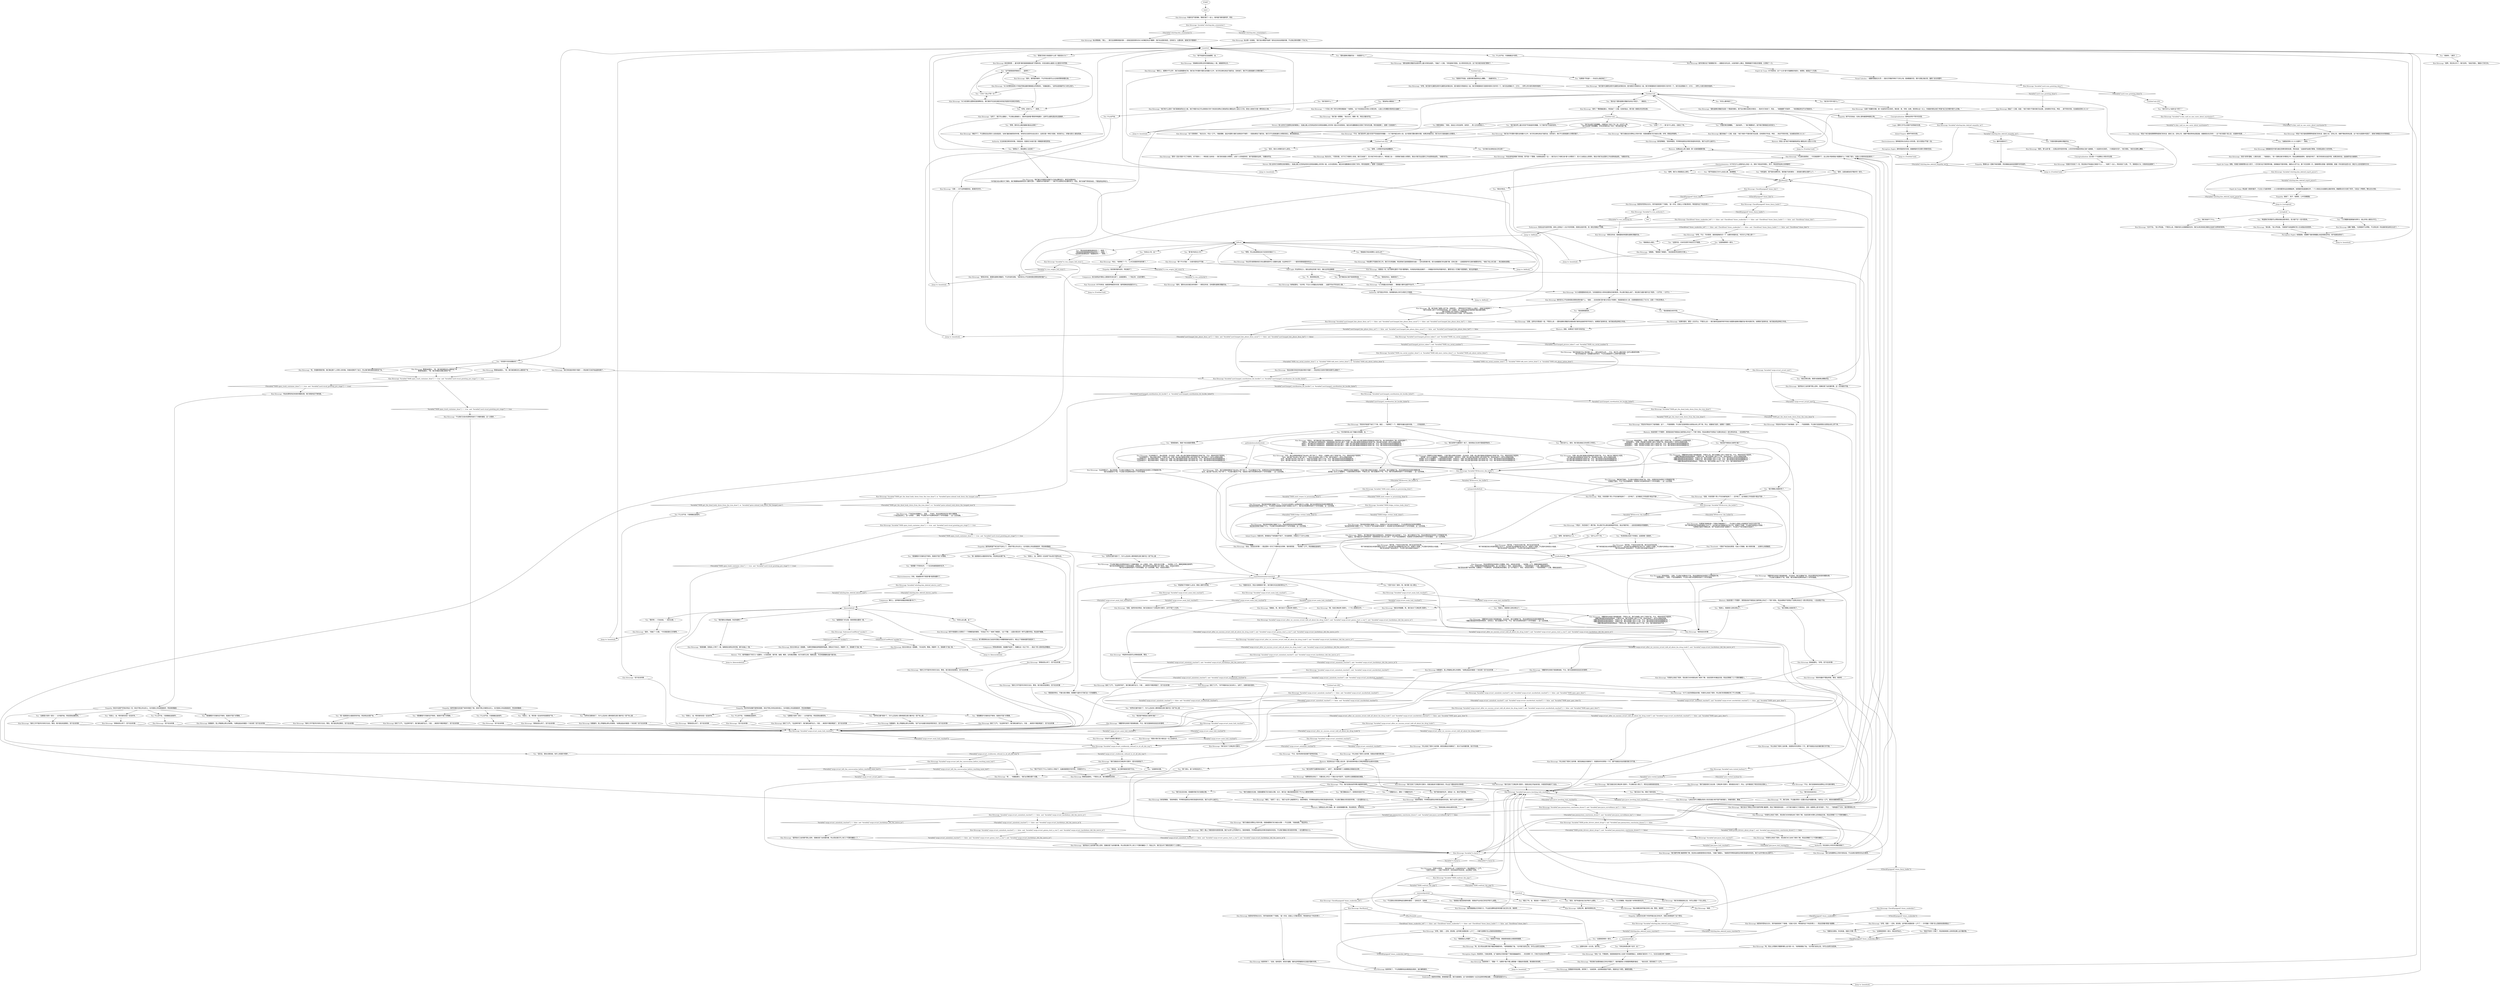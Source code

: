 # KIM SWITCH / DEBRIEF DAY ONE
# 1. Kim smokes.
#2. How did the day go? 
#3. What are our powers and what is the RCM?
#4. What is the Moralintern? 
#5. What do you think of Martinaise, Kim?
# ==================================================
digraph G {
	  0 [label="START"];
	  1 [label="input"];
	  2 [label="Kim Kitsuragi: 他长长地吐出一团烟雾。“你决定吧，警探。再重申一次，我每晚*只*抽一根。”"];
	  3 [label="Endurance: 谢谢你的赞美。即使穿着木屐，我们也能做到。这个身体里面有一台正在运转的神秘油箱——天知道到底是为什么……"];
	  4 [label="Kim Kitsuragi: “国际道德伦理委员会是世界上最大的政治组织。”他抽了一口烟。“你知道他们是谁。在大革命失败之后，这个地方就交给他们管制了。”"];
	  5 [label="Kim Kitsuragi: Variable[\"TASK.get_the_dead_body_down_from_the_tree_done\"]"];
	  6 [label="Variable[\"TASK.get_the_dead_body_down_from_the_tree_done\"]", shape=diamond];
	  7 [label="!(Variable[\"TASK.get_the_dead_body_down_from_the_tree_done\"])", shape=diamond];
	  8 [label="You: “考虑到我过去犯下的错误，这是我唯一能做的。”"];
	  9 [label="Kim Kitsuragi: Variable[\"cargo.evrart_stubbornly_refused_to_sit_all_yhe_way\"]"];
	  10 [label="Variable[\"cargo.evrart_stubbornly_refused_to_sit_all_yhe_way\"]", shape=diamond];
	  11 [label="!(Variable[\"cargo.evrart_stubbornly_refused_to_sit_all_yhe_way\"])", shape=diamond];
	  12 [label="Kim Kitsuragi: “我们没能走访艾弗拉特·克莱尔，因为你拒绝坐下。”"];
	  13 [label="Kim Kitsuragi: “我们没能见到艾弗拉特·克莱尔，不过确实进入港口了。明天应该更容易找到他。”"];
	  14 [label="Kim Kitsuragi: Variable[\"pier.joyce_lynching_hub_reached\"]"];
	  15 [label="Variable[\"pier.joyce_lynching_hub_reached\"]", shape=diamond];
	  16 [label="!(Variable[\"pier.joyce_lynching_hub_reached\"])", shape=diamond];
	  17 [label="You: “我已经等不及要再开一枪了。我觉得自己生来手里就是带枪的。”"];
	  18 [label="Kim Kitsuragi: Variable[\"cargo.evrart_main_hub_reached\"]"];
	  19 [label="Variable[\"cargo.evrart_main_hub_reached\"]", shape=diamond];
	  20 [label="!(Variable[\"cargo.evrart_main_hub_reached\"])", shape=diamond];
	  21 [label="You: “我肯定能让他说出更多消息。”"];
	  22 [label="You: “这是原则问题。”"];
	  23 [label="You: “看见了吗，金，我变成一个真实的人了。”"];
	  24 [label="Kim Kitsuragi: Variable[\"whirling.kim_debrief_name_reaction\"]"];
	  25 [label="Variable[\"whirling.kim_debrief_name_reaction\"]", shape=diamond];
	  26 [label="!(Variable[\"whirling.kim_debrief_name_reaction\"])", shape=diamond];
	  27 [label="Kim Kitsuragi: “改名？没，不算是吧。但是我相信所有人在某个时刻都想象过，如果我们是另外一个人，生活又会是怎样一副模样。”"];
	  28 [label="Kim Kitsuragi: “让她主动开口需要出色的人际交往能力和不屈不挠的毅力。你做的很好，警探。”"];
	  29 [label="Kim Kitsuragi: “不，我们没有。不过最迟明天一定要办完这件重要的事。”他呼出一口气，银色的烟雾寥寥升起。"];
	  30 [label="Kim Kitsuragi: “他们有什么信仰？他们是德洛莉丝主义者。他们*相信*自己可以继续执行四个世纪前无罪女王德洛莉丝·黛提出的人道主义计划。其他人说他们只是一群科技主义者。”"];
	  31 [label="You: 最好还是别问了。"];
	  32 [label="Jump to: [Untitled hub]"];
	  33 [label="You: “加姆洛克和G.R.I.H.也是吗？”（继续。）"];
	  34 [label="Kim Kitsuragi: “其实*非常*困难。人类实在是……”他摇摇头。“但一切都在我们的管控之中。而且这都是值得的。组织起作用了，我们的系统也在起作用。如果没有的话，这座城市会分崩离析。”"];
	  35 [label="Kim Kitsuragi: Variable[\"XP.discover_the_bullet\"]"];
	  36 [label="Variable[\"XP.discover_the_bullet\"]", shape=diamond];
	  37 [label="!(Variable[\"XP.discover_the_bullet\"])", shape=diamond];
	  38 [label="Kim Kitsuragi: Variable[\"pier.joyce_hub_reached\"]"];
	  39 [label="Variable[\"pier.joyce_hub_reached\"]", shape=diamond];
	  40 [label="!(Variable[\"pier.joyce_hub_reached\"])", shape=diamond];
	  41 [label="Kim Kitsuragi: 其实很有限——最*经常*做的就是根据各部门罚款标准，对违法者处以最高1000雷亚尔的罚款。"];
	  42 [label="Kim Kitsuragi: “确定不了。不过那些没出现的人会变成逃犯，当他们最后被抓到的时候，享有的合法权利也会比较少。这其实是一种权力投射。到目前为止，好像大部分人都会现身。”"];
	  43 [label="Kim Kitsuragi: Variable[\"cargo.evrart_after_wc_success_evrart_told_all_about_his_drug_trade\"]  and  Variable[\"cargo.evrart_murderhub_reached\"] == false  and  Variable[\"TASK.open_gary_door\"]"];
	  44 [label="Variable[\"cargo.evrart_after_wc_success_evrart_told_all_about_his_drug_trade\"]  and  Variable[\"cargo.evrart_murderhub_reached\"] == false  and  Variable[\"TASK.open_gary_door\"]", shape=diamond];
	  45 [label="!(Variable[\"cargo.evrart_after_wc_success_evrart_told_all_about_his_drug_trade\"]  and  Variable[\"cargo.evrart_murderhub_reached\"] == false  and  Variable[\"TASK.open_gary_door\"])", shape=diamond];
	  46 [label="Empathy: 虽然你确实在检查尸体的时候犯了错，但他不想让你感觉太灰心。也许是担心你会直接放弃，然后继续酗酒……"];
	  47 [label="You: “很抱歉我今天做的还不够多。我真的不是个好警察。”"];
	  48 [label="You: “这都是计划的一部分——从外面开始，然后回到凶案现场。”"];
	  49 [label="Kim Kitsuragi: “我的工作不是评价你的方法论，警官。我只是在检查事实。至于走访的事……”"];
	  50 [label="Kim Kitsuragi: 他抬起眉毛。“好吧。至于走访的事……”"];
	  51 [label="Kim Kitsuragi: “清醒同样也有助于提高精准度。不管怎么说，我们对被害人进行了现场尸检。不过，得到的信息不是很多。”\n“清醒对精准度同样是有帮助的。不管怎么说，我们对受害人进行了尸检。而且还发现了一些可以调查的线索。”\n“清醒对精准度同样是有帮助的。不管怎么说，我们对受害人进行了尸检。不过，我们发现的东西没有我期望的多。”\n“清醒对精准度同样是有帮助的。不管怎么说，我们对受害人进行了尸检。不过，我们发现的东西没有我期望的多。”\n“清醒对精准度同样是有帮助的。不管怎么说，我们对受害人进行了尸检。不过，我们得到的信息不多。”"];
	  52 [label="Kim Kitsuragi: “那我拭目以待了。至于走访的事……”"];
	  53 [label="Kim Kitsuragi: “呃……”他皱起眉头。“我们必须解决那个问题。”"];
	  54 [label="namehub"];
	  55 [label="You: 这跟你没有一点关系。放手吧。"];
	  56 [label="Kim Kitsuragi: “我有种感觉，乔伊斯知道现在的情况到底有多危险。我们*必须*让她开口。”他皱紧眉头。"];
	  57 [label="Kim Kitsuragi: 他点燃香烟。“那么……我们应该聊聊调查的事——但我还是觉得你对RCM的概念有点*模糊*。我们在这里的角色，还有权力。主要说来，是我们的*管辖权*。”"];
	  58 [label="Composure: 事实上，这样做的他看起来确实酷*多了*。"];
	  59 [label="You: “他们信仰什么？”"];
	  60 [label="Empathy: 谢谢了，孩子，他想到，心中充满感激。"];
	  61 [label="Kim Kitsuragi: 他撇了撇嘴。“在我看来不太明智，不过现在来一场全面的政治辩论太迟了。”"];
	  62 [label="Kim Kitsuragi: “我们见到了艾弗拉特·克莱尔，但是没能进行完整的询问。所以这个要放进待办清单里……”"];
	  63 [label="Kim Kitsuragi: “我还是觉得我们遗漏了什么，不过也许分析部的人会带给我们什么惊喜。我们在犯罪现场还有很多事要处理。”\n“我还是觉得我们遗漏了什么，不过现在只能指望分析部门的那些小伙子了。我们还对犯罪现场进行了详尽的搜查。这一点非常棒。”"];
	  64 [label="Kim Kitsuragi: 他点燃一支香烟。“我们该从哪里开始呢？首先应该谈谈调查的事，不过我记得你想聊一下RCM。”"];
	  65 [label="Kim Kitsuragi: “我们被允许使用任何我们认为有必要的武力，甚至包括致命的。”\n“你可能已经从事实中了解到，我们需要随身携带击杀人数的记录——就像你水印里的那个——我们可以使用任何必要的武力。而且，我们也被严肃地告诫过，不要滥用这种权力。”"];
	  66 [label="killhub"];
	  67 [label="Kim Kitsuragi: “你让他说了很多工会的事，甚至连毒品交易都说了。但是除非你先帮他一个忙，要不他就会对凶杀案的事只字不提。”"];
	  68 [label="Inland Empire: 他是对的。即使是在尸体刺鼻的气味下，你也能嗅到，好像还少了点什么东西。"];
	  69 [label="You: “希望我们不用做什么走访。那些人都奸诈的很。”"];
	  70 [label="Kim Kitsuragi: “嗯，包括艾弗拉特·克莱尔。一个令人畏惧的对手。”"];
	  71 [label="You: “我才不会为了什么工会的大人物坐下，站着或者跳到半空中呢，只是因为什么……”"];
	  72 [label="Kim Kitsuragi: 警督抬起眉毛。“不管怎么说，我们都要再去找他……”"];
	  73 [label="You: “我还是不相信自己居然打偏了！”"];
	  74 [label="You: “这都是计划的一部分——从外面开始，然后回到凶案现场。”"];
	  75 [label="Empathy: 他对你的进展不是特别满意，但也不想让你完全丧失信心。也许是担心你会直接放弃，然后继续酗酒……"];
	  76 [label="You: “大大的解脱。而且还是个非常有用的名字。”"];
	  77 [label="You: “一个很酷的女士，拥有一个很酷的名字。”"];
	  78 [label="Kim Kitsuragi: “好吧，不过 - 不好意思，请恕我冒昧的问一下 - 如果你有鞋的话，*你为什么不穿上呢*？”"];
	  79 [label="Volition: 把习惯控制在自己设定的范围之内需要很强的自控力。相比之下直接戒烟可容易多了。"];
	  80 [label="Jump to: [kimsmokehub]"];
	  81 [label="Kim Kitsuragi: Variable[\"whirling.kim_debrief_electro_cool\"]"];
	  82 [label="Variable[\"whirling.kim_debrief_electro_cool\"]", shape=diamond];
	  83 [label="!(Variable[\"whirling.kim_debrief_electro_cool\"])", shape=diamond];
	  84 [label="You: “你怎么看待他们？”"];
	  85 [label="Kim Kitsuragi: “判处罪行不是我们的工作。我们只负责逮捕，然后把他们送到联盟政府法庭——在科戎和德尔塔。控方会根据我们的证据行事。还有记录——这就是保护好记录的重要性所在。”他拍了拍上衣口袋——笔记就放在那里。"];
	  86 [label="Jump to: [mainhub]"];
	  87 [label="Kim Kitsuragi: “那你一定会*喜欢*马丁内斯的。对于很多人——特别是工会来说——我们其实就是义务警员。以我个人的角度来讲，我不是很喜欢这样。”他看向环岛。"];
	  88 [label="Jump to: [mainhub]"];
	  89 [label="Kim Kitsuragi: Variable[\"yard.hanged_coordination_hit_buckle_failed\"]"];
	  90 [label="Variable[\"yard.hanged_coordination_hit_buckle_failed\"]", shape=diamond];
	  91 [label="!(Variable[\"yard.hanged_coordination_hit_buckle_failed\"])", shape=diamond];
	  92 [label="You: “没什么大不了的。”"];
	  93 [label="Kim Kitsuragi: “我们没能找到工会主席，艾弗拉特·克莱尔，更别提走访他了。所以，这件事放到了明天的待办清单上。”"];
	  94 [label="You: “等等，所以说如果我在执行任务的时候杀了人……”"];
	  95 [label="Kim Kitsuragi: “顺便说一句，处于那种位置可*不是*很舒服的。内务部会彻查这些案子——详细盘问你所有矛盾的地方。要想为别人*打掩护*是很难的。其实这样最好。”"];
	  96 [label="Empathy: 他实事求是的说完，然后离开了。"];
	  97 [label="Kim Kitsuragi: “41分局最出名的就是……警察暴力事件远超平均水平。”"];
	  98 [label="Kim Kitsuragi: “更宽泛的说，是国际道德伦理委员，不过你说的没错。”他的目光心不在焉地落在刚刚变黑的窗户上。"];
	  99 [label="Kim Kitsuragi: “更宽泛的说，是联盟政府和国际道德伦理委员会。”"];
	  100 [label="You: “很抱歉我今天做的还不够多。我真的不是个好警察。”"];
	  101 [label="Kim Kitsuragi: “清醒同样也有助于提高精准度。不过，我们还是继续说说走访的事吧……”"];
	  102 [label="You: “*初步*走访？是的，呃，我们跟一些人聊过。”"];
	  103 [label="Kim Kitsuragi: “那我拭目以待了。至于走访的事……”"];
	  104 [label="You: “我坦白，自己那样做真的很不专业。”"];
	  105 [label="transitionintointerviewshub"];
	  106 [label="namedoubthub"];
	  107 [label="Kim Kitsuragi: CheckEquipped(\"shoes_snakeskin\")"];
	  108 [label="CheckEquipped(\"shoes_snakeskin\")", shape=diamond];
	  109 [label="!(CheckEquipped(\"shoes_snakeskin\"))", shape=diamond];
	  110 [label="You: “我都没注意到。你也知道，我是工作第一的。”"];
	  111 [label="Kim Kitsuragi: 外面的空气很清新，警督沉默了一会儿。他听着汽車的轰鸣声，然后……"];
	  112 [label="Kim Kitsuragi: “这个词用得好，”他点点头，呼出一口气。“我能理解，适应外国势力跟打击移民并不相符——但是如果没了委员会，我们只不过是普通的义务警员而已。事实就是如此。”"];
	  113 [label="You: “如果我*不知道*——你会怎么描述他们？”"];
	  114 [label="Kim Kitsuragi: “沉默——对于这种难题来说，是很好的评价。”"];
	  115 [label="mainhub"];
	  116 [label="Kim Kitsuragi: “我们的检查*可以*再详细一点——因为总是可以的——不过，我们手上确实找到一些可以跟进的线索。”\n“我们的调查还有一些需要改进的地方，不过也没能提供什么足够可靠的线索。”"];
	  117 [label="Kim Kitsuragi: Variable[\"TASK.get_the_dead_body_down_from_the_tree_done\"]  or  Variable[\"gates.mhead_took_down_the_hanged_man\"]"];
	  118 [label="Variable[\"TASK.get_the_dead_body_down_from_the_tree_done\"]  or  Variable[\"gates.mhead_took_down_the_hanged_man\"]", shape=diamond];
	  119 [label="!(Variable[\"TASK.get_the_dead_body_down_from_the_tree_done\"]  or  Variable[\"gates.mhead_took_down_the_hanged_man\"])", shape=diamond];
	  120 [label="Kim Kitsuragi: Variable[\"auto.visited_harbour\"]"];
	  121 [label="Variable[\"auto.visited_harbour\"]", shape=diamond];
	  122 [label="!(Variable[\"auto.visited_harbour\"])", shape=diamond];
	  123 [label="Kim Kitsuragi: “我还是觉得我们遗漏了什么。而且犯罪现场还有很多事要做……”\n“我还是觉得我们遗漏了什么。不过我们对犯罪现场进行了详尽的搜查。这一点非常棒。”"];
	  124 [label="Kim Kitsuragi: 他若有所思地点点头，用手指轻轻弹了下香烟。“还挺少见的，特别是你这个年纪的男人——而且还穿着*那些*高跟鞋……”"];
	  125 [label="Authority: 他不是在评判你。他郑重地承认你们分局的工作难度。"];
	  126 [label="Kim Kitsuragi: “关于工会还有那起凶杀案，你真的让他说了很多，所以我们的调查确实有了不小的进展。”"];
	  127 [label="You: “我一般更喜欢从搜查现场开始，然后再去处理尸体。”"];
	  128 [label="Pain Threshold: 一想到尸体还挂在那里，任由人们看着，被小孩亵渎着……这真的让他很痛苦。"];
	  129 [label="Kim Kitsuragi: “另外，我们总算是把那具尸体从树上*弄下来*了。不过还要进行尸检，犯罪现场也还有很多事要处理。”\n“此外，我们把尸体从树上*放下来*了。不过我们要进行尸检。但是至少我们对犯罪现场进行了详尽的搜查——这一点非常棒。”"];
	  130 [label="You: “世界末日都*快到*了，为什么还会有人期待我把注意力集中在一具尸体上面……”"];
	  131 [label="Kim Kitsuragi: Variable[\"TASK.confront_the_pigs\"]"];
	  132 [label="Variable[\"TASK.confront_the_pigs\"]", shape=diamond];
	  133 [label="!(Variable[\"TASK.confront_the_pigs\"])", shape=diamond];
	  134 [label="Kim Kitsuragi: “虽然我能看出它的吸引力，不过虚无缥缈会影响你履行自己的义务。继续吧……”"];
	  135 [label="Kim Kitsuragi: “不过，我们还是说说乔伊斯·梅西耶的事吧。”"];
	  136 [label="You: “我们走访了她，得到了很多信息。”"];
	  137 [label="Kim Kitsuragi: “好吧，但是——还有，原谅我，这件事已经困扰我一上午了——你都*没穿鞋*怎么还能到处跑来跑去？”"];
	  138 [label="Kim Kitsuragi: “好吧，但是——还有，原谅我，这件事已经困扰我一上午了——你*穿着一只鞋*怎么还能到处跑来跑去？”"];
	  139 [label="You: “这是我苦修的一部分，我在惩罚自己。”"];
	  140 [label="Kim Kitsuragi: “呃，至少阳台边那只鞋子看起来像是你的。”他用香烟指了指。“也许我们说完之后，你可以去把它捡回来。”"];
	  141 [label="Shivers: 下方，城市随着余下的灯火一起颤抖。人们赶回家，离开家，抽烟，睡觉，边洗澡边唱歌。在灯光熄灭之前，餐桌边缘、手还有围裙都在窗户里闪烁。"];
	  142 [label="Composure: 然而如果戒掉，他就酷不起来了。隐藏在这一切之下的——是这个男人很享受这种酷劲。"];
	  143 [label="Perception (Sight): 他说得对。它就在那里，在飞旋旅社闪亮的窗户下散发着幽幽绿光……天空漆黑一片，只有灯光还在闪闪烁烁。"];
	  144 [label="Jump to: [Untitled hub]"];
	  145 [label="You: “我对这个国际道德伦理委员会有点*意见*。”（做结论。）"];
	  146 [label="You: “那被我们判处有罪的人会怎么样？”"];
	  147 [label="You: “人们需要的是更强的领导力，能让所有人都安分守己。”"];
	  148 [label="You: “我不知道自己为什么会这么做，曷城警督。”"];
	  149 [label="Kim Kitsuragi: Variable[\"cargo.evrart_after_wc_success_evrart_told_all_about_his_drug_trade\"]  and  Variable[\"cargo.evrart_hardieboys_did_the_merco_in\"]"];
	  150 [label="Variable[\"cargo.evrart_after_wc_success_evrart_told_all_about_his_drug_trade\"]  and  Variable[\"cargo.evrart_hardieboys_did_the_merco_in\"]", shape=diamond];
	  151 [label="!(Variable[\"cargo.evrart_after_wc_success_evrart_told_all_about_his_drug_trade\"]  and  Variable[\"cargo.evrart_hardieboys_did_the_merco_in\"])", shape=diamond];
	  152 [label="Perception (Sight): 他很疲惫，但眼睛下面的黑眼圈让他显得更加年轻，而不是更加苍老了。"];
	  153 [label="Kim Kitsuragi: Variable[\"TASK.open_trash_container_done\"] == true  and  Variable[\"yard.viscal_greeting_pre_stage\"] == true"];
	  154 [label="Variable[\"TASK.open_trash_container_done\"] == true  and  Variable[\"yard.viscal_greeting_pre_stage\"] == true", shape=diamond];
	  155 [label="!(Variable[\"TASK.open_trash_container_done\"] == true  and  Variable[\"yard.viscal_greeting_pre_stage\"] == true)", shape=diamond];
	  156 [label="Kim Kitsuragi: “如果我们能够检查一下那枚子弹就更好了……不过真正让我担心的是那具尸体还烂在院子里。”\n“剩下来的就交给分析部的那些小伙子了。也许他们这次能做好自己的工作，给我们个惊喜，不过我并没有抱太大指望。”\n“如果我们能把子弹取出来，把尸体送到分析部门就更好了。不过至少尸体已经被冰冻起来了。”"];
	  157 [label="Kim Kitsuragi: “我确定。呃，我们走访了艾弗拉特·克莱尔。”"];
	  158 [label="Kim Kitsuragi: “希望你的自信可以转换成结果，警官。”"];
	  159 [label="Kim Kitsuragi: 他略带关切地打量着你。“只是不要太得意忘形就好。无论如何，我们还要做尸检，而且犯罪现场还有很多事要处理。”\n他带着一丝关心打量着你。“只是别得意忘形就好。不管怎么说，我们还要进行尸检。不过，我们对犯罪现场进行了详尽的搜查——这一点非常棒。”"];
	  160 [label="Kim Kitsuragi: “我的工作不是评价你的方法论，警官。我只是在检查事实。至于走访的事……”"];
	  161 [label="Kim Kitsuragi: Variable[\"jam.jammystery_conclusion_drawn\"]  and  Variable[\"pier.joyce_surveillance_tip\"] == false"];
	  162 [label="Variable[\"jam.jammystery_conclusion_drawn\"]  and  Variable[\"pier.joyce_surveillance_tip\"] == false", shape=diamond];
	  163 [label="!(Variable[\"jam.jammystery_conclusion_drawn\"]  and  Variable[\"pier.joyce_surveillance_tip\"] == false)", shape=diamond];
	  164 [label="You: “我找不到另一只鞋了，而且我拒绝穿上没有现在脚上这只酷的鞋。”"];
	  165 [label="Jump to: [kimsmokehub]"];
	  166 [label="Jump to: [mainhub]"];
	  167 [label="Inland Empire: 某种不祥的东西。"];
	  168 [label="Kim Kitsuragi: “但是岁月改变了一切。现在我也不知道自己相信*什么*……”他想了一会儿，然后改变了主意。“不。我相信RCM。对我来说这就够了。”"];
	  169 [label="You: “是啊。义务警员听起来挺糟糕的。”"];
	  170 [label="Kim Kitsuragi: Variable[\"yard.cuno_greeting_done\"]"];
	  171 [label="Variable[\"yard.cuno_greeting_done\"]", shape=diamond];
	  172 [label="!(Variable[\"yard.cuno_greeting_done\"])", shape=diamond];
	  173 [label="Kim Kitsuragi: “把这个地方留给那群野狗是我们的失误。留给工会，还有公司。谁都不敢经常来这里。这个地方在裂隙中陷落了，是我们俩辖区的共同管辖区。”"];
	  174 [label="Kim Kitsuragi: “他们是中左翼党派和中右翼党派的联合体，因为雷亚尔而维系在一起。我们的联盟政府只是很多很多计划中的一个。他们还运营着ICP，EPIS……世界上大部分政府间组织。”"];
	  175 [label="Kim Kitsuragi: “然后你开枪击中了他的胸部，这个……不是很理想。不过我们还是得想办法把他从树上弄下来。”"];
	  176 [label="Kim Kitsuragi: Variable[\"yard.hanged_picture_taken\"]  and  Variable[\"TASK.run_serial_number\"]"];
	  177 [label="Variable[\"yard.hanged_picture_taken\"]  and  Variable[\"TASK.run_serial_number\"]", shape=diamond];
	  178 [label="!(Variable[\"yard.hanged_picture_taken\"]  and  Variable[\"TASK.run_serial_number\"])", shape=diamond];
	  179 [label="caringhub"];
	  180 [label="Kim Kitsuragi: Variable[\"TASK.probe_drivers_about_drugs\"]  and  Variable[\"jam.jammystery_conclusion_drawn\"] == false"];
	  181 [label="Variable[\"TASK.probe_drivers_about_drugs\"]  and  Variable[\"jam.jammystery_conclusion_drawn\"] == false", shape=diamond];
	  182 [label="!(Variable[\"TASK.probe_drivers_about_drugs\"]  and  Variable[\"jam.jammystery_conclusion_drawn\"] == false)", shape=diamond];
	  183 [label="You: “你知道的，我不喜欢浪费时间。我的脑子动的更快——其他部分都有点跟不上了。”"];
	  184 [label="Kim Kitsuragi: “RCM扮演的主要角色是保障安全。我们真的不应该在瑞瓦肖的经济结构中扮演任何角色。”"];
	  185 [label="Authority: 在当权者召唤你的时候，你就会来。但是权力本身只是一种脆弱的感官把戏。"];
	  186 [label="Kim Kitsuragi: Variable[\"tc.rcm_origins_full_story\"]"];
	  187 [label="Variable[\"tc.rcm_origins_full_story\"]", shape=diamond];
	  188 [label="!(Variable[\"tc.rcm_origins_full_story\"])", shape=diamond];
	  189 [label="You: “世界末日都快到了，为什么还会有人期待我把注意力集中在一具尸体上面……”"];
	  190 [label="You: “你对我的信心给了我最大的鼓舞，金。”"];
	  191 [label="You: “我只想确认他真的死了。”"];
	  192 [label="Kim Kitsuragi: “清醒同样也有助于提高精准度。不过，我们还是继续说说走访的事吧……”"];
	  193 [label="You: “我喜欢走访，而且大家都喜欢*我*。他们喜欢沐浴在我的荣光之下。”"];
	  194 [label="Kim Kitsuragi: “但是，虽然你有厌男症，我们还是走访了艾弗拉特·克莱尔。这可不是个小任务。”"];
	  195 [label="Kim Kitsuragi: “很高兴我们至少能在这一点上达成共识。”"];
	  196 [label="Kim Kitsuragi: “至于走访的事……”"];
	  197 [label="Kim Kitsuragi: “继续说走访的事……”"];
	  198 [label="Kim Kitsuragi: “克莱尔还帮你……我应该怎么说？*记起你的名字*？我总算是松了一口气。”\n“克莱尔还帮你……记起了你的名字，还在协助你寻找失枪。这还算是个安慰。”"];
	  199 [label="Kim Kitsuragi: 他咬紧嘴唇。“我有种感觉，乔伊斯知道现在的情况到底有多危险。我们*必须*让她开口。”"];
	  200 [label="Kim Kitsuragi: “呃，阳台上好像有只鞋跟你脚上这只是一对。”他用香烟指了指。“也许我们说完之后，你可以去把它捡回来。”"];
	  201 [label="Kim Kitsuragi: 他突然笑了。“话说，挺有型的，那双乐福鞋。像你这样穿着跑步应该挺*困难*的吧。”"];
	  202 [label="Kim Kitsuragi: “如果你喜欢，感性一点也可以。不管怎么说——我们维持这座城市和平的权力是国际道德伦理委员会*租*给我们的。如果我们滥用的话，他们就会把这种权力夺走。”"];
	  203 [label="Kim Kitsuragi: “这是个有趣的问题。是一支蓝色的勿忘我花。箴言是：爱，怜悯，自律。我觉得从这一点上，你就能判断出他们*希望*自己在你眼中是什么形象。”"];
	  204 [label="Jump to: [Untitled hub]"];
	  205 [label="You: “他们在这里干得很糟糕。你看到这个地方了吗？这一点也不人道。”\n“他们在这里干得很糟糕。你有没有看见这个地方？情况真的挺严重。”"];
	  206 [label="Kim Kitsuragi: 警督抬起眉头。“呃，我们甚至都没怎么看那具尸体……”\n警督扬起眉头。“呃，我们的确还没看过那具尸体……”"];
	  207 [label="Kim Kitsuragi: Variable[\"XP.discover_the_bullet\"]"];
	  208 [label="Variable[\"XP.discover_the_bullet\"]", shape=diamond];
	  209 [label="!(Variable[\"XP.discover_the_bullet\"])", shape=diamond];
	  210 [label="Jump to: [mainhub]"];
	  211 [label="Kim Kitsuragi: “有过。”他停顿了一下。“上次已经是四年前的事了。”"];
	  212 [label="Jump to: [killhub]"];
	  213 [label="Electrochemistry: 关于你为什么会跑的这么快这一点，我有个相当好的理论，孩子。等到明早起来之后再看吧！"];
	  214 [label="Kim Kitsuragi: 他叹了口气。“在这种环境下，我们都在竭尽全力。只是……麻烦你今晚别喝酒了。至于走访的事……”"];
	  215 [label="You: “那是我的特长。不像大部分警察，我理解*沟通*对于我们这一行的重要性。”"];
	  216 [label="Authority: 你在他的心中的评价确实提高了。"];
	  217 [label="Rhetoric: 他没有在这个问题上说太多，因为他觉得你能从艾弗拉特那里问出更多东西来。"];
	  218 [label="Kim Kitsuragi: “至于走访的事……”"];
	  219 [label="Kim Kitsuragi: 他抬起眉毛。“没错，不过我们还要进行尸检。而且犯罪现场还有很多工作等着我们呢。”\n他扬起眉头。“没错。尸检还是要做的。不过至少我们对犯罪现场进行了详尽的搜查。”"];
	  220 [label="You: “很抱歉我今天做的还不够多。我真的不是个好警察。”"];
	  221 [label="Kim Kitsuragi: Variable[\"TASK.open_trash_container_done\"] == true  and  Variable[\"yard.viscal_greeting_pre_stage\"] == true"];
	  222 [label="Variable[\"TASK.open_trash_container_done\"] == true  and  Variable[\"yard.viscal_greeting_pre_stage\"] == true", shape=diamond];
	  223 [label="!(Variable[\"TASK.open_trash_container_done\"] == true  and  Variable[\"yard.viscal_greeting_pre_stage\"] == true)", shape=diamond];
	  224 [label="Kim Kitsuragi: 他叹了口气。“在这种环境下，我们都在竭尽全力。只是……麻烦你今晚别喝酒了。至于走访的事……”"];
	  225 [label="triedbullethub"];
	  226 [label="You: “我很高兴能找到枪的线索，但我说不出对自己的名字有什么感受。”"];
	  227 [label="Kim Kitsuragi: CheckEquipped(\"shoes_fancy_loafer\")"];
	  228 [label="CheckEquipped(\"shoes_fancy_loafer\")", shape=diamond];
	  229 [label="!(CheckEquipped(\"shoes_fancy_loafer\"))", shape=diamond];
	  230 [label="Jump to: [mainhub]"];
	  231 [label="Kim Kitsuragi: “是的。国际社会在瑞瓦肖的使命——更宽泛的说，还有国际道德伦理委员会。”"];
	  232 [label="You: “这是时尚，对本风流男子来说它们不够屌。”"];
	  233 [label="Jump to: [mainhub]"];
	  234 [label="You: “我说是瑞瓦肖的市民。”"];
	  235 [label="Kim Kitsuragi: “国际道德伦理委员会是一个既成的事实。我不会对事实发表任何意见——除非它们改变了。而且……”他看着脚下的城市……“改变看起来也不太可能发生。”"];
	  236 [label="Kim Kitsuragi: 他点点头。“可悲的是，对于马丁内斯的人来说，我们已经是了。至少他们中的大部分人，特别是工会——觉得我们就是义务警员。我估计我们在这里的工作会很有挑战性。”他看向环岛。"];
	  237 [label="Kim Kitsuragi: 城市的微光在下面慢慢闪烁——就像发光的云彩，从他的镜片上飘过。警督看着手中细长的香烟，又深吸了一口。"];
	  238 [label="Esprit de Corps: 两边是一排排的屋子，伫立在人行道的两旁——41分局的圆顶向远处慢慢延伸。他周围的街道寂静无声。一个小孩经过永劫路和主路的转角，朝着警长的方向挥了挥手。马发出一声嘶鸣，警长点头示意。"];
	  239 [label="You: “我真的不知道。这里的情况就真有这么糟糕。”（指着你的头。）"];
	  240 [label="Kim Kitsuragi: “RCM的警官收受少于规定罚款金额的贿赂是众所周知的。”他皱起眉头。“这样会逐渐破坏RCM的公信力。”"];
	  241 [label="Kim Kitsuragi: Variable[\"tc.harry\"]"];
	  242 [label="Variable[\"tc.harry\"]", shape=diamond];
	  243 [label="!(Variable[\"tc.harry\"])", shape=diamond];
	  244 [label="Rhetoric: 他说的那个*不理想*，意思是说他不相信自己居然真让你试了一下那个把戏，而且如果他不觉得这个后果也有自己一部分责任的话，一定会很生气的。"];
	  245 [label="You: “我承认，我是很久没有训练过了。”"];
	  246 [label="Kim Kitsuragi: Variable[\"cargo.evrart_main_hub_reached\"]"];
	  247 [label="Variable[\"cargo.evrart_main_hub_reached\"]", shape=diamond];
	  248 [label="!(Variable[\"cargo.evrart_main_hub_reached\"])", shape=diamond];
	  249 [label="You: “别担心，金。明天我一定会好好检查那具尸体。”"];
	  250 [label="You: 什么也不说，只是看着这座城市。"];
	  251 [label="Kim Kitsuragi: “那我拭目以待了。至于走访的事……”"];
	  252 [label="You: “别担心，金。我明天一定会把尸体从院子里弄出去。”"];
	  253 [label="You: “其实，我不知道对自己名字有什么感觉。”"];
	  254 [label="You: “我不喜欢她的名字。说到这一点，我也不喜欢她。”"];
	  255 [label="Rhetoric: 如果金这么再三强调，那一定是很重要的事。"];
	  256 [label="Kim Kitsuragi: 他咬紧嘴唇。“我有种感觉，乔伊斯知道现在的情况到底有多危险。我们*必须*让她开口。”"];
	  257 [label="You: “我们试着走访过她，但是她要我们先为她办点事。伙计，我们这一路还是真是发现了不少让人震惊的事啊。”"];
	  258 [label="Kim Kitsuragi: 他若有所思地点点头，用手指轻轻弹了下香烟。“退一步说，还挺让人印象深刻的。特别是你这个年纪的男人……”"];
	  259 [label="Kim Kitsuragi: 他长长地吐出一团烟雾。“如果你想像摇滚明星那样抽烟，那取决于你自己。再重申一次，我每晚*只*抽一根。”"];
	  260 [label="You: “你怎么这么酷，金？”"];
	  261 [label="You: “抽烟真是个好主意。我觉得我也要来一根。”"];
	  262 [label="You: “是的。这是加姆洛克开箱步的一部分。”"];
	  263 [label="You: “国际道德伦理委员会——到底是什么？”"];
	  264 [label="Electrochemistry: 某种甚至有点女权主义的东西，但方式更加*严格*一些。"];
	  265 [label="Empathy: 绝不仅仅如此，在他心里有着某种喜爱之情。"];
	  266 [label="Kim Kitsuragi: “是的。我*以前*是——在我比较年轻的时候。20多岁的时候我觉得自己是个道德家。*一支蓝色勿忘我花，一片蔚蓝的天空*，”他引用到。“其实也没那么糟糕。”"];
	  267 [label="Kim Kitsuragi: “是吗？”警督皱起眉头，然后抽了一口烟。在他的指尖，那只是一根细长的白色玩意。"];
	  268 [label="Untitled hub (02)"];
	  269 [label="Kim Kitsuragi: “把这个地方留给那群野狗是我们的失误。留给工会，还有公司。谁都不敢经常来这里逗留，就像我告诉过你的——这个地方就是个孤儿区。在裂隙中陷落……”"];
	  270 [label="Kim Kitsuragi: Variable[\"yard.hanged_coordination_hit_buckle\"]  or  Variable[\"yard.hanged_coordination_hit_buckle_failed\"]"];
	  271 [label="Variable[\"yard.hanged_coordination_hit_buckle\"]  or  Variable[\"yard.hanged_coordination_hit_buckle_failed\"]", shape=diamond];
	  272 [label="!(Variable[\"yard.hanged_coordination_hit_buckle\"]  or  Variable[\"yard.hanged_coordination_hit_buckle_failed\"])", shape=diamond];
	  273 [label="Kim Kitsuragi: “也许不会，”他小声说道。“不管怎么说，积极的变化总是缓慢发生的。我们从来没有真正看到过自身行动带来的影响。”"];
	  274 [label="Kim Kitsuragi: Variable[\"cargo.evrart_main_hub_reached\"]"];
	  275 [label="Variable[\"cargo.evrart_main_hub_reached\"]", shape=diamond];
	  276 [label="!(Variable[\"cargo.evrart_main_hub_reached\"])", shape=diamond];
	  277 [label="Kim Kitsuragi: “我们走访了艾弗拉特·克莱尔。”"];
	  278 [label="Kim Kitsuragi: “我还是觉得我们遗漏了什么，但是至少尸体已经冷冻起来了。不过犯罪现场还有很多事要做。”\n“我还是觉得我们遗漏了什么，不过至少尸体已经被冷冻起来了。而且我们还对犯罪现场进行了详尽的搜查。这一点非常棒。”"];
	  279 [label="You: “好吧。还有什么？”（继续。）"];
	  280 [label="Kim Kitsuragi: Variable[\"cargo.evrart_after_wc_success_evrart_told_all_about_his_drug_trade\"]"];
	  281 [label="Variable[\"cargo.evrart_after_wc_success_evrart_told_all_about_his_drug_trade\"]", shape=diamond];
	  282 [label="!(Variable[\"cargo.evrart_after_wc_success_evrart_told_all_about_his_drug_trade\"])", shape=diamond];
	  283 [label="Kim Kitsuragi: “你让他说了很多工会的事，但是除非你先帮他一个忙，要不他就会对凶杀案的事只字不提。”"];
	  284 [label="Kim Kitsuragi: “不过我们已经对犯罪现场进行了详细的搜查。这一点很好。”"];
	  285 [label="You: “其实没什么，真的。我只是在做自己的本职工作而已。”"];
	  286 [label="Kim Kitsuragi: “你那一枪让我们能够对受害者进行现场尸检。不过，我们没了解到多少信息。”\n“这让我们能对受害者进行现场尸检。而且我们也找到一些可以调查的线索。”\n“这让我们能对受害者进行现场尸检。不过，我们发现的东西没有我期望的多。”\n“这让我们能对受害者进行现场尸检。不过，我们发现的东西没有我期望的多。”"];
	  287 [label="Kim Kitsuragi: Variable[\"cargo.evrart_main_hub_reached\"]"];
	  288 [label="Variable[\"cargo.evrart_main_hub_reached\"]", shape=diamond];
	  289 [label="!(Variable[\"cargo.evrart_main_hub_reached\"])", shape=diamond];
	  290 [label="Kim Kitsuragi: Variable[\"cargo.evrart_main_hub_reached\"]"];
	  291 [label="Variable[\"cargo.evrart_main_hub_reached\"]", shape=diamond];
	  292 [label="!(Variable[\"cargo.evrart_main_hub_reached\"])", shape=diamond];
	  293 [label="Kim Kitsuragi: “那我拭目以待了。至于走访的事……”"];
	  294 [label="Kim Kitsuragi: “清醒同样也有助于提高精准度。不管怎么说，我们对被害人进行了现场尸检。不过，得到的信息不是很多。”\n“清醒对精准度同样是有帮助的。不管怎么说，我们对受害人进行了尸检。而且还发现了一些可以调查的线索。”\n“清醒对精准度同样是有帮助的。不管怎么说，我们对受害人进行了尸检。不过，我们发现的东西没有我期望的多。”\n“清醒对精准度同样是有帮助的。不管怎么说，我们对受害人进行了尸检。不过，我们发现的东西没有我期望的多。”\n“清醒对精准度同样是有帮助的。不管怎么说，我们对受害人进行了尸检。不过，我们得到的信息不多。”"];
	  295 [label="Kim Kitsuragi: “而且犯罪现场还有很多工作要做。现在，说到走访的事……”他深吸一口气，静静地看着这座城市。\n“不过，犯罪现场还有些事没有处理完。这一点不能忘了。现在，说说走访情况……”他深深地吸了一口烟，看着这座城市。\n“我们回去处理尸体的时候，还要留心一下犯罪现场，还有些事没有处理完。这一点不能忘了。现在，说说走访情况……”他深深地吸了一口烟，看着这座城市。"];
	  296 [label="Kim Kitsuragi: “我从来都没有怀疑过你的人格，警官。继续吧……”"];
	  297 [label="Kim Kitsuragi: “不过，我们还是继续说说野松公司代表的事吧。”"];
	  298 [label="You: “我就是这么的粗旷。”"];
	  299 [label="Kim Kitsuragi: “请随意。”警督弹了弹烟灰，“但还是请你考虑把它们穿上。”"];
	  300 [label="You: “我好像有点想抽烟。你还有烟吗？”"];
	  301 [label="Kim Kitsuragi: “一个历史人物？现代文明的奠基者？”他想到。“这个你还是去问问别人的意见吧。人道主义的课题对我来说太抽象了。”"];
	  302 [label="Untitled hub"];
	  303 [label="Esprit de Corps: 夜晚。托勒密·普赖斯警长走入院子。一匹花斑马在汽車旁等待着，咀嚼着袋子里的燕麦。海鸥从头顶飞过，整个天空漆黑一片。普赖斯警长穿着一套黑西服，披着一件标准的巡逻大衣，骑在马上走向回家的方向……"];
	  304 [label="Kim Kitsuragi: “现在，说说走访的事——我这里有一份马丁内斯的走访清单，我的意思是……”他深吸一口气，然后看着这座城市。"];
	  305 [label="Kim Kitsuragi: “我们走访了野松公司的代表乔伊斯·梅西耶，而且了解到很多信息——对于我们或者马丁内斯来说，没有一条算得上是*好消息*，不过……”他快速点了点头，表示赞同和认可。"];
	  306 [label="Kim Kitsuragi: “我们没有跟野松公司的代表谈话。不过这绝对是明天的必办事项。”"];
	  307 [label="Kim Kitsuragi: “是的，虽然是间接的，不过市民总是可以从当地的警局索要记录。”"];
	  308 [label="You: “你杀过人吗，金？”"];
	  309 [label="Half Light: 你当然杀过人。就在这附近的某个地方，融化在所有酒精里……"];
	  310 [label="Kim Kitsuragi: Variable[\"cargo.evrart_unionhub_reached\"]  and  Variable[\"cargo.evrart_murderhub_reached\"]"];
	  311 [label="Variable[\"cargo.evrart_unionhub_reached\"]  and  Variable[\"cargo.evrart_murderhub_reached\"]", shape=diamond];
	  312 [label="!(Variable[\"cargo.evrart_unionhub_reached\"]  and  Variable[\"cargo.evrart_murderhub_reached\"])", shape=diamond];
	  313 [label="Kim Kitsuragi: “很可惜，尸体还烂在院子里。我们应该尽快处理。”\n“剩下来的就交给分析部的那些小伙子了。也许他们这次能做好自己的工作，给我们个惊喜，不过我并没有抱太大指望。”\n“我们还没有把尸体运出院子，不过至少他已经被冷冻起来了。”"];
	  314 [label="Kim Kitsuragi: “另外，我们总算是把那具尸体从树上*弄下来*了。*而且*，对被害人进行了现场尸检。不过，得到的信息不是很多。”\n“此外，我们把尸体从树上*放下来*了。*而且*还对受害人进行了尸检。我们还发现了一些可以调查的线索。”\n“此外，我们把尸体从树上*放下来*了。*而且*还对受害人进行了尸检。不过，我们发现的东西没有我期望的多。”\n“此外，我们把尸体从树上*放下来*了。*而且*还对受害人进行了尸检。不过，我们发现的东西没有我期望的多。”"];
	  315 [label="You: “我一般更喜欢从搜查现场开始，然后再去处理尸体。”"];
	  316 [label="Empathy: 金肯定也在某个时刻怀疑过自己的名字，但是又故意抛弃了这个想法。"];
	  317 [label="You: “我真的不知道。调查感觉就是比找鞋穿更重要。”"];
	  318 [label="You: “这是我救赎的一部分。”"];
	  319 [label="Composure: 他已经把这件事在心里很好的消化掉了。这就是事实。一个独立的、过去的事件。"];
	  320 [label="Rhetoric: 或者，如果他们*觉得*你有的话。"];
	  321 [label="You: “外面的情况很糟糕。”（指向城市。）“我们需要他们，赋予我们管辖瑞瓦肖的权力。”"];
	  322 [label="Jump to: [Untitled hub]"];
	  323 [label="You: “我们是世界上最大的资产阶级组织的傀儡，为了保护资产阶级的权利。”"];
	  324 [label="Kim Kitsuragi: “你这话听起来像个革命者，而不是一个警察。先把假设放在一边——我们在马丁内斯已经*是*义务警员了。至少工会是这么觉得的。我估计我们在这里的工作会很有挑战性。”他看向环岛。"];
	  325 [label="Kim Kitsuragi: Variable[\"whirling.kim_debrief_esprit_pryce\"]"];
	  326 [label="Variable[\"whirling.kim_debrief_esprit_pryce\"]", shape=diamond];
	  327 [label="!(Variable[\"whirling.kim_debrief_esprit_pryce\"])", shape=diamond];
	  328 [label="Kim Kitsuragi: Variable[\"TASK.fridge_victims_body_done\"]"];
	  329 [label="Variable[\"TASK.fridge_victims_body_done\"]", shape=diamond];
	  330 [label="!(Variable[\"TASK.fridge_victims_body_done\"])", shape=diamond];
	  331 [label="You: “这不是很容易导致权力……滥用吗？”"];
	  332 [label="Kim Kitsuragi: “当然了，我们可以逮捕人，不过相比直接抓人，更好的选择是*警局传唤通知*。这样可以避免混乱和过度拥挤。”"];
	  333 [label="Kim Kitsuragi: 他扬起眉毛。“也许吧。不过41分局最出名的就是……远超平均水平的击杀人数。”"];
	  334 [label="You: “那这些规则都是谁制定的？”（继续。）\n“那这些规则是联盟政府制定的吗？”（继续。）\n“这些规则是谁制定的？联盟政府吗？”（继续。）"];
	  335 [label="Empathy: 他也许会更严厉地对待这一切，但也不想让你太灰心。也许是担心你会直接放弃，然后继续酗酒……"];
	  336 [label="Kim Kitsuragi: 他看着你，脸上带着难以辨认的表情。“如果这起凶杀案是一个前兆呢？至于走访的事……”"];
	  337 [label="Kim Kitsuragi: “在这种情况下，我必须同意。无论如何，你那一枪让我们能够对受害者进行现场尸检。不过，得到的信息不是很多。”\n“在这种情况下，我必须表示赞同。不管怎么说，你那一枪让我们能够对受害人进行现场尸检。我们发现了一些可以调查的线索。”\n“在这种情况下，我必须表示赞同。不管怎么说，你那一枪让我们能够对受害人进行现场尸检。不过，我们发现的东西没有我期望的多。”\n“在这种情况下，我必须表示赞同。不管怎么说，你那一枪让我们能够对受害人进行现场尸检。不过，我们发现的东西没有我期望的多。”"];
	  338 [label="Kim Kitsuragi: 他叹了口气。“你不用喜欢自己走访的人。当然了，如果你喜欢更好。”"];
	  339 [label="You: “那个家伙，是个非常坚定的人。”"];
	  340 [label="You: 什么也不说，只是看着这座城市。"];
	  341 [label="Kim Kitsuragi: “清醒同样也有助于提高精准度。无论如何，我们还要做尸检，而且犯罪现场还有很多事要处理。”\n“不过我们还要进行尸检。但是，我们的确对犯罪现场进行了详尽的搜查。”"];
	  342 [label="You: “别担心，金。明天我的状态一定会好多。”"];
	  343 [label="Kim Kitsuragi: “至于走访的事……”"];
	  344 [label="Kim Kitsuragi: 他看着你，脸上带着难以辨认的表情。“验尸也许会揭示其他异常的地方。至于走访的事……”"];
	  345 [label="Rhetoric: 如果金这么再三强调，那一定是很重要的事。而且很危险，非常危险。"];
	  346 [label="Kim Kitsuragi: “确实。”他停了一会儿。“我们*必须*让梅西耶开口。我有种感觉，乔伊斯知道现在的情况到底有多危险。不过我们跟她分享消息的时候，一定也要多加小心。”"];
	  347 [label="Kim Kitsuragi: “没错，这样也许更诚实一些。不管怎么说——国际道德伦理委员会租给我们维持这座城市和平的权力。如果我们滥用的话，他们就会把这种权力夺走。”"];
	  348 [label="Conceptualization: 这又是一个与道德主义相关的主题。"];
	  349 [label="Untitled hub"];
	  350 [label="You: “谢谢你。”[离开。]"];
	  351 [label="Kim Kitsuragi: “尸体还挂在那棵树上，还蛮……不幸的。而且犯罪现场还有*很多*事要做。”\n“尸体还挂在树上，这一点有些……遗憾。不过我们对于犯罪现场进行了详尽的搜查——这一点非常棒。”"];
	  352 [label="Kim Kitsuragi: “不过首先我想说……今天真是累坏了。这么到处*跑来跑去*是要做什么？你跑了很久。这是41分局的标准训练吗？”"];
	  353 [label="Kim Kitsuragi: Variable[\"cargo.evrart_unionhub_reached\"]  and  Variable[\"cargo.evrart_hardieboys_did_the_merco_in\"]"];
	  354 [label="Variable[\"cargo.evrart_unionhub_reached\"]  and  Variable[\"cargo.evrart_hardieboys_did_the_merco_in\"]", shape=diamond];
	  355 [label="!(Variable[\"cargo.evrart_unionhub_reached\"]  and  Variable[\"cargo.evrart_hardieboys_did_the_merco_in\"])", shape=diamond];
	  356 [label="Untitled hub (09)"];
	  357 [label="Kim Kitsuragi: “你真的让他说了很多，现在我们对本地政治有了更多了解，包括克莱尔的毒品交易，而且还掌握了几个可靠的嫌疑人。”"];
	  358 [label="Kim Kitsuragi: “你让他说了很多工会的事，甚至连毒品交易都说了，但关于凶杀案的事，他只字未提。”"];
	  359 [label="Kim Kitsuragi: “你让他说了很多工会的事，但是凶杀案的事没提。”"];
	  360 [label="Kim Kitsuragi: “不过，他对有用的信息都不是特别坦诚。”"];
	  361 [label="Kim Kitsuragi: “而且犯罪现场还有很多事要处理。我们调查地还不够彻底。”"];
	  362 [label="Kim Kitsuragi: “很可惜，尸体还烂在院子里。我们应该尽快处理。”\n“剩下来的就交给分析部的那些小伙子了。也许他们这次能做好自己的工作，给我们个惊喜，不过我并没有抱太大指望。”\n“我们还没有把尸体运出院子，不过至少他已经被冷冻起来了。”"];
	  363 [label="Kim Kitsuragi: “很可惜，尸体还烂在院子里。我们应该尽快处理。”\n“剩下来的就交给分析部的那些小伙子了。也许他们这次能做好自己的工作，给我们个惊喜，不过我并没有抱太大指望。”\n“我们还没有把尸体运出院子，不过至少他已经被冷冻起来了。”"];
	  364 [label="You: 什么也不说，只是看着这座城市。"];
	  365 [label="You: “我只想确认他真的死了。”"];
	  366 [label="Kim Kitsuragi: “继续……”"];
	  367 [label="You: “你有没有想过换个名字，金？”"];
	  368 [label="You: “我们试过走访她，但她要求我们先为她做点事。”"];
	  369 [label="You: “我们还没去走访过……”"];
	  370 [label="You: “我不知道你还会抽烟呢，金。”"];
	  371 [label="Kim Kitsuragi: 他手中香烟的火光照亮了一个转瞬即逝的微笑。“你说这个吗？”他掸了掸烟灰。“这个不酷——这是对意志的一种不必要的考验。而且很不健康。”"];
	  372 [label="You: “我说是联盟政府。”"];
	  373 [label="You: “他们的*符号*是什么？”"];
	  374 [label="You: “你喜欢国际道德伦理委员会。”"];
	  375 [label="Empathy: 警督吐出一团栗子味的烟雾，然后看着这座他发誓要守护的城市。"];
	  376 [label="Jump to: [killhub]"];
	  377 [label="Kim Kitsuragi: 他看着夜空中骑马者纪念碑的黑色轮廓，然后说道：“这座城市由我们管辖。河流西边是RCM的领地。”"];
	  378 [label="You: 什么也不说，只是看着这片夜色。"];
	  379 [label="Kim Kitsuragi: Variable[\"TASK.run_serial_number_done\"]  or  Variable[\"TASK.talk_merc_tattoo_done\"]  or  Variable[\"TASK.ask_about_tattoo_done\"]"];
	  380 [label="Variable[\"TASK.run_serial_number_done\"]  or  Variable[\"TASK.talk_merc_tattoo_done\"]  or  Variable[\"TASK.ask_about_tattoo_done\"]", shape=diamond];
	  381 [label="!(Variable[\"TASK.run_serial_number_done\"]  or  Variable[\"TASK.talk_merc_tattoo_done\"]  or  Variable[\"TASK.ask_about_tattoo_done\"])", shape=diamond];
	  382 [label="Kim Kitsuragi: “*而且*，你还找到了一颗子弹。所以我们可以拿去做弹道学测试，查出作案手枪——这些信息都是非常重要的。”"];
	  383 [label="You: “希望我们的调查可以帮助改善这里的情况。至少能产生*一些*好影响。”"];
	  384 [label="Kim Kitsuragi: Variable[\"cargo.evrart_left_the_conversation_before_reaching_main_hub\"]"];
	  385 [label="Variable[\"cargo.evrart_left_the_conversation_before_reaching_main_hub\"]", shape=diamond];
	  386 [label="!(Variable[\"cargo.evrart_left_the_conversation_before_reaching_main_hub\"])", shape=diamond];
	  387 [label="Kim Kitsuragi: “我们跟乔伊斯·梅西耶聊了聊，但没有从她那里得到任何信息。”他皱了皱眉头。“我感觉乔伊斯知道现在的情况到底有多危险。我们*必须*想办法让她开口。”"];
	  388 [label="You: “等等，那你怎么确定被捕对象会出现呢？”"];
	  389 [label="Jump to: [mainhub]"];
	  390 [label="Kim Kitsuragi: Variable[\"cargo.evrart_unionhub_reached\"]  and  Variable[\"cargo.evrart_murderhub_reached\"] == false  and  Variable[\"TASK.open_gary_door\"]"];
	  391 [label="Variable[\"cargo.evrart_unionhub_reached\"]  and  Variable[\"cargo.evrart_murderhub_reached\"] == false  and  Variable[\"TASK.open_gary_door\"]", shape=diamond];
	  392 [label="!(Variable[\"cargo.evrart_unionhub_reached\"]  and  Variable[\"cargo.evrart_murderhub_reached\"] == false  and  Variable[\"TASK.open_gary_door\"])", shape=diamond];
	  393 [label="Kim Kitsuragi: Variable[\"cargo.evrart_unionhub_reached\"] == false  and  Variable[\"cargo.evrart_hardieboys_did_the_merco_in\"]"];
	  394 [label="Variable[\"cargo.evrart_unionhub_reached\"] == false  and  Variable[\"cargo.evrart_hardieboys_did_the_merco_in\"]", shape=diamond];
	  395 [label="!(Variable[\"cargo.evrart_unionhub_reached\"] == false  and  Variable[\"cargo.evrart_hardieboys_did_the_merco_in\"])", shape=diamond];
	  396 [label="Kim Kitsuragi: Variable[\"cargo.evrart_unionhub_reached\"]"];
	  397 [label="Variable[\"cargo.evrart_unionhub_reached\"]", shape=diamond];
	  398 [label="!(Variable[\"cargo.evrart_unionhub_reached\"])", shape=diamond];
	  399 [label="Kim Kitsuragi: “虽然他对工会的事不那么坦率，但确实提了凶杀案的事。所以现在我们手上有几个可靠的嫌疑人了。”"];
	  400 [label="Kim Kitsuragi: “我的工作不是评价你的方法论，警官。我只是在陈述事实。至于走访的事……”"];
	  401 [label="Kim Kitsuragi: “至于走访的事……”"];
	  402 [label="Kim Kitsuragi: “我们一路上了解到很多有意思的事。我们*必须*让乔伊斯开口。我有种感觉，乔伊斯知道现在的情况到底有多危险。不过我们跟她分享消息的时候，一定也要多加小心。”"];
	  403 [label="You: “我就是这么强壮。”"];
	  404 [label="Kim Kitsuragi: Variable[\"whirling.kim_orientation\"]"];
	  405 [label="Variable[\"whirling.kim_orientation\"]", shape=diamond];
	  406 [label="!(Variable[\"whirling.kim_orientation\"])", shape=diamond];
	  407 [label="Kim Kitsuragi: SubstanceUsedMore(\"smokes\")"];
	  408 [label="SubstanceUsedMore(\"smokes\")", shape=diamond];
	  409 [label="!(SubstanceUsedMore(\"smokes\"))", shape=diamond];
	  410 [label="Kim Kitsuragi: “是的，”他抽了一口烟。“今天真是漫长又多事啊。”"];
	  411 [label="You: “德洛莉丝·黛是谁？”"];
	  412 [label="Logic: 某种几乎可以说是不言而喻的东西。"];
	  413 [label="Kim Kitsuragi: “我们处于所谓的*国际法的暮光*之中，执行的法律也来自于委员会。没有他们，我们不过是普通的义务警员罢了。”"];
	  414 [label="Shivers: 孤儿区的灯光映照在他的眼镜上：高速公路上红色和金色的光球宛如细绳上的珍珠一般，从东向西滑动。瑞瓦肖的通勤路线又回到了郊外。明天是星期二，星期一已经结束了。"];
	  415 [label="Kim Kitsuragi: Variable[\"tc.kim_said_no_one_cares_about_martinaise\"]"];
	  416 [label="Variable[\"tc.kim_said_no_one_cares_about_martinaise\"]", shape=diamond];
	  417 [label="!(Variable[\"tc.kim_said_no_one_cares_about_martinaise\"])", shape=diamond];
	  418 [label="Jump to: [caringhub]"];
	  419 [label="You: “你觉得今天的进展如何？”"];
	  420 [label="Kim Kitsuragi: “然后你开枪把尸体打了下来，就还……”他停顿了一下，想要寻找最合适的词语。“……打的挺准的。”"];
	  421 [label="Kim Kitsuragi: “而且，你发现那个男人不仅仅被吊起来了——还中枪了。这次勘查工作完成的*相当不错*。”"];
	  422 [label="Kim Kitsuragi: “我们见到了艾弗拉特·克莱尔，但是在真正开始询问前，你很突然地离开了谈话。”"];
	  423 [label="You: “我明白了。那如果有人反抗呢？”"];
	  424 [label="You: “那*我*有杀过人吗？”"];
	  425 [label="Kim Kitsuragi: Variable[\"cargo.evrart_unionhub_reached\"] == false  and  Variable[\"cargo.evrart_murderhub_reached\"]"];
	  426 [label="Variable[\"cargo.evrart_unionhub_reached\"] == false  and  Variable[\"cargo.evrart_murderhub_reached\"]", shape=diamond];
	  427 [label="!(Variable[\"cargo.evrart_unionhub_reached\"] == false  and  Variable[\"cargo.evrart_murderhub_reached\"])", shape=diamond];
	  428 [label="Kim Kitsuragi: Variable[\"cargo.evrart_unionhub_reached\"] == false  and  Variable[\"cargo.evrart_gonna_start_a_war\"]  and  Variable[\"cargo.evrart_hardieboys_did_the_merco_in\"]"];
	  429 [label="Variable[\"cargo.evrart_unionhub_reached\"] == false  and  Variable[\"cargo.evrart_gonna_start_a_war\"]  and  Variable[\"cargo.evrart_hardieboys_did_the_merco_in\"]", shape=diamond];
	  430 [label="!(Variable[\"cargo.evrart_unionhub_reached\"] == false  and  Variable[\"cargo.evrart_gonna_start_a_war\"]  and  Variable[\"cargo.evrart_hardieboys_did_the_merco_in\"])", shape=diamond];
	  431 [label="Kim Kitsuragi: “是啊，现在有点冷了。我们走吧。”他掐灭烟头，看着大门的方向。"];
	  432 [label="You: “真够直接的。我是个枪法高超的警察。”"];
	  433 [label="Kim Kitsuragi: “确实挺不错的。不过我们还要进行现场尸检。而且，犯罪现场还有很多工作等着我们呢。”\n“的确挺不错的。不过尸检还是要做的。但是我们对犯罪现场进行了详尽的搜查——这一点非常棒。”"];
	  434 [label="You: “别担心，金。明天我的状态一定会好多。”"];
	  435 [label="Kim Kitsuragi: 他略带关切地打量着你。“只是不要太得意忘形就好。无论如何，你那一枪让我们能够对受害者进行现场尸检。不过，得到的信息不是很多。”\n他带着一丝关心打量着你。“只是别得意忘形就好。总而言之，你那一枪让我们能对受害人进行现场尸检。而且还发现了一些可以调查的线索。”\n他带着一丝关心打量着你。“只是别得意忘形就好。总而言之，你那一枪让我们能对受害人进行现场尸检。不过，我们发现的东西没有我期望的多。”\n他带着一丝关心打量着你。“只是别得意忘形就好。总而言之，你那一枪让我们能对受害人进行现场尸检。不过，我们发现的东西没有我期望的多。”"];
	  436 [label="nameandgunhub"];
	  437 [label="You: “不过我有点想念那种虚无缥缈的感觉——没有名字，没有枪……”"];
	  438 [label="Kim Kitsuragi: “这很正常。最好别想得太多。”"];
	  439 [label="You: “我们跟她谈过了，但得到的信息不多……”"];
	  440 [label="Jump to: [mainhub]"];
	  441 [label="Kim Kitsuragi: CheckEquipped(\"shoes_faln\")"];
	  442 [label="CheckEquipped(\"shoes_faln\")", shape=diamond];
	  443 [label="!(CheckEquipped(\"shoes_faln\"))", shape=diamond];
	  444 [label="Kim Kitsuragi: “我每晚复查笔记的时候都会抽上一根。就像某种仪式。”"];
	  445 [label="You: “那好吧——行动总结。”（回归主题。）"];
	  446 [label="Kim Kitsuragi: Variable[\"whirling.kim_debrief_empathy_mi\"]"];
	  447 [label="Variable[\"whirling.kim_debrief_empathy_mi\"]", shape=diamond];
	  448 [label="!(Variable[\"whirling.kim_debrief_empathy_mi\"])", shape=diamond];
	  449 [label="Kim Kitsuragi: “不对。我们是世界上最大的资产阶级组织的傀儡——为了保护瑞瓦肖的人民。这才是我们要处理的问题。如果没有委员会，我们也许只是普通的义务警员。”"];
	  450 [label="You: “其实，我对义务警员没什么意见。”"];
	  451 [label="Visual Calculus: 一艘静风舰驶过头顶——强光灯的触手伸向下方的土地。曷城看着天空，镜片也随之被点亮，像两个发光的圆环。"];
	  452 [label="You: “他们为什么*会是*这个样子？”"];
	  453 [label="Kim Kitsuragi: “好吧。他们是中左翼党派和中右翼党派的联合体，因为雷亚尔而维系在一起。我们的联盟政府只是很多很多计划中的一个。他们还运营着ICP，EPIS……世界上的大部分政府间组织。”"];
	  454 [label="Kim Kitsuragi: 警督抬起眉头。“呃，我们甚至都没怎么看那具尸体……”"];
	  455 [label="Kim Kitsuragi: Variable[\"yard.hanged_kim_phase_deux_sat\"] == false  and  Variable[\"yard.hanged_kim_phase_deux_unsat\"] == false  and  Variable[\"yard.hanged_kim_phase_deux_fail\"] == false"];
	  456 [label="Variable[\"yard.hanged_kim_phase_deux_sat\"] == false  and  Variable[\"yard.hanged_kim_phase_deux_unsat\"] == false  and  Variable[\"yard.hanged_kim_phase_deux_fail\"] == false", shape=diamond];
	  457 [label="!(Variable[\"yard.hanged_kim_phase_deux_sat\"] == false  and  Variable[\"yard.hanged_kim_phase_deux_unsat\"] == false  and  Variable[\"yard.hanged_kim_phase_deux_fail\"] == false)", shape=diamond];
	  458 [label="Kim Kitsuragi: “然后你开枪击中了他的胸部，这个……不是很理想。不过我们还是得想办法把他从树上弄下来。所以，就像他们说的，结果好一切都好。”"];
	  459 [label="Kim Kitsuragi: “我也是，”他小声说道，“但是我不会指望我们的人生会因此改变很多。”"];
	  460 [label="Kim Kitsuragi: “你必须为使用致命武力的必要性提供令人信服的证据。在这种状况下——一般你的搭档就是你的证人。”"];
	  461 [label="Kim Kitsuragi: “那个不大可能——又或许是完全不可能……”"];
	  462 [label="You: “不。我觉得我没有。”"];
	  463 [label="Kim Kitsuragi: “RCM是联盟政府成立的，为的就是恢复大革命后国际区域的秩序。所以我们就这么做了。现在我们试着*维持*这个秩序，一分不多，一分不少。”"];
	  464 [label="Kim Kitsuragi: “你真的让他说了很多，现在我们对本地政治有了更多了解，包括克莱尔的野心还有毒品交易，而且还掌握了几个可靠的嫌疑人。”"];
	  465 [label="Kim Kitsuragi: “在这种情况下，我必须同意。不过我们还要进行尸检。而且犯罪现场还有很多工作等着我们呢。”\n“我们还是要进行尸检。不过我们对犯罪现场进行了详尽的搜查。”"];
	  466 [label="Kim Kitsuragi: “清醒同样也有助于提高精准度。无论如何，我们还要做尸检，而且犯罪现场还有很多事要处理。”\n“清醒对精准度同样是有帮助的。总而言之，我们还要进行尸检。不过，我们对犯罪现场进行了详尽的搜查——这一点非常棒。”"];
	  467 [label="autopsytobullethub"];
	  468 [label="Kim Kitsuragi: “我们试着走访野松公司的代表，但是她要我们先为她办点事——不过没事，”他耸耸肩。“就这样办。”"];
	  469 [label="kimsmokehub"];
	  470 [label="Kim Kitsuragi: “我很抱歉，但我身上只带了一根。每晚我复查笔记的时候，都只会抽上一根。”"];
	  471 [label="Untitled hub"];
	  472 [label="Conceptualization: 某种友好和*平常*的东西。"];
	  473 [label="You: “也许我们应该制定自己的法律？”"];
	  474 [label="Esprit de Corps: 对于我来说，这个*士兵*是今天最精彩的部分，他想到。就是这个小玩意。"];
	  475 [label="Kim Kitsuragi: “我会说我们的初步检查非常的*彻底*——而且现在已经有可靠的线索可以跟进了。”"];
	  476 [label="You: “1000？怎么不多一点？”"];
	  477 [label="You: “我不确定自己是不是真想知道。”"];
	  478 [label="Jump to: [killhub]"];
	  479 [label="Kim Kitsuragi: 他的目光心不在焉地落在刚刚变黑的窗户上。“或者……应该说我们是*被允许成立*的更好。到底是瑞瓦肖人民，还是联盟政府成立了RCM，这是一个争论的焦点。”"];
	  480 [label="Kim Kitsuragi: Variable[\"cargo.evrart_after_wc_success_evrart_told_all_about_his_drug_trade\"]  and  Variable[\"cargo.evrart_gonna_start_a_war\"]  and  Variable[\"cargo.evrart_hardieboys_did_the_merco_in\"]"];
	  481 [label="Variable[\"cargo.evrart_after_wc_success_evrart_told_all_about_his_drug_trade\"]  and  Variable[\"cargo.evrart_gonna_start_a_war\"]  and  Variable[\"cargo.evrart_hardieboys_did_the_merco_in\"]", shape=diamond];
	  482 [label="!(Variable[\"cargo.evrart_after_wc_success_evrart_told_all_about_his_drug_trade\"]  and  Variable[\"cargo.evrart_gonna_start_a_war\"]  and  Variable[\"cargo.evrart_hardieboys_did_the_merco_in\"])", shape=diamond];
	  483 [label="Kim Kitsuragi: “我承认，我不确定是不是应该把枪给你，但我很高兴自己这样做了。你那一枪让我们能够对受害者进行现场尸检。我只是希望能多了解一些信息就好了。”\n“我承认，我不确定该不该把枪给你，但是我很高兴自己这么做了。你那一枪让我们能够对受害者进行现场尸检。而且我们也找到一些可以调查的线索。”\n“我承认，我不确定该不该把枪给你，但是我很高兴自己这么做了。你那一枪让我们能够对受害者进行现场尸检。不过，我们发现的东西没有我期望的多。”\n“我承认，我不确定该不该把枪给你，但是我很高兴自己这么做了。你那一枪让我们能够对受害者进行现场尸检。不过，我们发现的东西没有我期望的多。”"];
	  484 [label="Rhetoric: 他说的那个*不理想*，意思是说他不相信自己居然真让你试了一下那个把戏，而且如果他不觉得这个后果也有自己一部分责任的话，一定会很生气的。"];
	  485 [label="Empathy: 虽然他希望尸体已经不在树上了，但他不想让你太灰心。也许是担心你会直接放弃，然后继续酗酒……"];
	  486 [label="You: “世界末日都*快到*了，为什么还会有人期待我把注意力集中在一具尸体上面……”"];
	  487 [label="You: “很抱歉我今天做的还不够多。我真的不是个好警察。”"];
	  488 [label="Kim Kitsuragi: “然后我们会感到被自己的名字困住了，就好像是他人的意图和期望的象征……”他长长的，悲伤地叹了一口气。"];
	  489 [label="Kim Kitsuragi: 他突然笑了。“想象一下，如果你*每只*脚上都穿着一只酷炫的漆皮鞋，那该跑的多快啊。”"];
	  490 [label="Jump to: [mainhub]"];
	  491 [label="Shivers: 孤儿区的灯光映照在他的眼镜上：高速公路上红色和金色的光球宛如细绳上的珍珠一般从东向西滑动，瑞瓦肖的通勤路线又回到了郊外的位置。明天是星期二，星期一已经结束了。"];
	  492 [label="Perception (Sight): 某种深蓝色的东西，就像黄昏时天空那片肃穆的色彩。"];
	  493 [label="You: “又想了一下——我*没*什么意见。还是忘了吧。”"];
	  494 [label="You: 默默地嘀咕：“移民，自由主义的吉皮特，该死的……男人正在变成女人。”"];
	  495 [label="Kim Kitsuragi: “呃，你宿醉得很厉害，我们靠近那个上吊男人的时候，你根本控制不了自己，所以我们都没能检查那具尸体。”"];
	  496 [label="You: “是啊，我可是专业人士。”"];
	  497 [label="You: “那我们的权力到底是什么呢？我是说RCM？”"];
	  498 [label="You: “我们改变不了什么。”"];
	  499 [label="Kim Kitsuragi: Variable[\"TASK.send_corpse_to_processing_done\"]"];
	  500 [label="Variable[\"TASK.send_corpse_to_processing_done\"]", shape=diamond];
	  501 [label="!(Variable[\"TASK.send_corpse_to_processing_done\"])", shape=diamond];
	  502 [label="You: “是啊，我们41局就是这么来的。”"];
	  503 [label="You: “我肯定有过。我感觉到了。”"];
	  504 [label="Kim Kitsuragi: “虽然他对工会的事不那么坦率，但确实提了凶杀案的事。所以现在我们手上有几个可靠的嫌疑人了。除此之外，我们还从中了解到克莱尔个人的野心。”"];
	  505 [label="Kim Kitsuragi: “我承认，我不确定是不是应该把枪给你，但我很高兴自己这样做了。不过，我们还要进行尸检。而且犯罪现场还有很多工作等着我们呢。”\n“我承认，我不确定该不该把枪给你，但是我很高兴自己这么做了。不过尸检还是要做的。但是我们对犯罪现场进行了详尽的搜查——这一点非常棒。”"];
	  506 [label="gotbodydownshotlesshub"];
	  507 [label="You: 什么也不说，只是看着这座城市。"];
	  508 [label="Kim Kitsuragi: “我的工作不是评价你的方法论，警官。我只是在检查事实。至于走访的事……”"];
	  509 [label="Kim Kitsuragi: 他叹了口气。“在这种环境下，我们都在竭尽全力。只是……麻烦你今晚别喝酒了。至于走访的事……”"];
	  510 [label="You: “我想要个不同的名字。一个还没有被我毁掉的名字。”"];
	  511 [label="Kim Kitsuragi: “我们的调查结束之后，你可以调查一下怎么改名。”"];
	  512 [label="Electrochemistry: 天啦，他抽烟的样子真是*酷*到原地爆炸了。"];
	  513 [label="Kim Kitsuragi: “事实上，就算你*不认同*，我们也是需要他们的。我们处于所谓的*国际法的暮光*之中，执行的法律也来自于委员会。没有他们，我们不过是普通的义务警员罢了。”"];
	  514 [label="Kim Kitsuragi: 最后他抽了一口烟，说道：“他们*真的*不喜欢我们在这里。还有那孩子的话，坤诺……来自不同的内陆。在加姆洛克和G.R.I.H.”"];
	  515 [label="Kim Kitsuragi: 他抽了一口烟，说道：“他们*真的*不喜欢我们在这里。还有那孩子的话，坤诺……是不同的内陆，在加姆洛克和G.R.I.H.”"];
	  516 [label="Untitled hub (03)"];
	  517 [label="Rhetoric: 其他人说*他们*继续着德洛莉丝·黛提出的人道主义计划。"];
	  518 [label="You: 什么也不说。"];
	  519 [label="Kim Kitsuragi: “嗯，我们检查了被害人的尸体。这挺好的——那种状态可不容易*让人接近*，但我们还是做到了。”\n“我们对受害人进行了详尽的初步检查。这一点很好。有人会说这是凶杀案调查中最主要的事情。”\n“我们对受害人的尸体进行了初略检查。”\n“我们对受害人尸体的初步检查并不彻底，本不该这样的。”"];
	  520 [label="Kim Kitsuragi: “我们的检查非常的*彻底*——而且我们已经开始追踪线索了。”"];
	  521 [label="Kim Kitsuragi: Variable[\"cargo.evrart_evrart_met\"]"];
	  522 [label="Variable[\"cargo.evrart_evrart_met\"]", shape=diamond];
	  523 [label="!(Variable[\"cargo.evrart_evrart_met\"])", shape=diamond];
	  524 [label="You: “我在训练长跑。我想为慈善事业筹集资金。”"];
	  525 [label="You: “我也许有过。”"];
	  526 [label="Kim Kitsuragi: “虽然他对工会的事不那么坦率，但确实提了凶杀案的事。这一点你做的不错。”"];
	  527 [label="You: “世界末日都*快到*了，为什么还会有人期待我把注意力集中在一具尸体上面……”"];
	  528 [label="You: “说实话，我有点害怕他。他手上有我的*把柄*。”"];
	  529 [label="You: “我已经等不及要把枪找回来了。当然了，我还要用那个小偷猪猪女侠做射击训练……”"];
	  530 [label="Kim Kitsuragi: CheckEquipped(\"shoes_snakeskin_left\")"];
	  531 [label="CheckEquipped(\"shoes_snakeskin_left\")", shape=diamond];
	  532 [label="!(CheckEquipped(\"shoes_snakeskin_left\"))", shape=diamond];
	  533 [label="Kim Kitsuragi: HasShoes()"];
	  534 [label="HasShoes()", shape=diamond];
	  535 [label="!(HasShoes())", shape=diamond];
	  536 [label="Kim Kitsuragi: 他若有所思地点点头，用手指轻轻弹了下香烟。“退一步说，还挺让人印象深刻的。特别是你这个年纪的男人……”"];
	  537 [label="Kim Kitsuragi: CheckItem(\"shoes_snakeskin_left\") == false  and  CheckItem(\"shoes_snakeskin\") == false  and  CheckItem(\"shoes_fancy_loafer\") == false  and  CheckItem(\"shoes_faln\")"];
	  538 [label="CheckItem(\"shoes_snakeskin_left\") == false  and  CheckItem(\"shoes_snakeskin\") == false  and  CheckItem(\"shoes_fancy_loafer\") == false  and  CheckItem(\"shoes_faln\")", shape=diamond];
	  539 [label="!(CheckItem(\"shoes_snakeskin_left\") == false  and  CheckItem(\"shoes_snakeskin\") == false  and  CheckItem(\"shoes_fancy_loafer\") == false  and  CheckItem(\"shoes_faln\"))", shape=diamond];
	  540 [label="Endurance: 他说出这句话的时候，身体上反映出*一点点*的厌恶感，但是在这些年里，他一直在克服这个问题。"];
	  541 [label="Pain Threshold: 对于你来说，她是某种痛苦的东西，虽然很难说到底是为什么。"];
	  542 [label="Kim Kitsuragi: “我们是一类警察，”他点点头，微微一笑，然后又看向环岛。"];
	  543 [label="Kim Kitsuragi: “我们试着去走访野松公司的代表，但是她要我们先为她办点事。好吧，那就这样做吧。”"];
	  544 [label="Kim Kitsuragi: “你真的让他说了很多，现在我们对工会有了更多了解，而且还掌握了几个可靠的嫌疑人。”"];
	  545 [label="Kim Kitsuragi: 他叹了口气。“在这种环境下，我们都在竭尽全力。只是……麻烦你今晚别喝酒了。至于走访的事……”"];
	  546 [label="Kim Kitsuragi: 他看着你，脸上带着难以辨认的表情。“如果这起凶杀案是一个前兆呢？至于走访的事……”"];
	  547 [label="You: “我还是不相信自己居然打偏了！”"];
	  548 [label="Kim Kitsuragi: “确实非常重要。呃，我们走访了艾弗拉特·克莱尔。”"];
	  549 [label="Kim Kitsuragi: “恐怕不全是我们要找的人。”"];
	  550 [label="You: “我承认，我是很久没有训练过了。”"];
	  551 [label="Kim Kitsuragi: 他抬起眉毛。“没错。然后我们对被害人进行了现场尸检。不过没找到什么有用的信息。”\n他扬起眉头。“没错。然后我们对受害人进行了现场尸检。而且还发现了一些可以调查的线索。”\n他扬起眉头。“没错。然后我们对受害人进行了现场尸检。不过，我们发现的东西没有我期望的多。”\n他扬起眉头。“没错。然后我们对受害人进行了现场尸检。不过，我们发现的东西没有我期望的多。”"];
	  552 [label="Kim Kitsuragi: “但是，你发现那个男人不仅仅被吊起来了——还中枪了。这次勘查工作完成的*相当不错*。”"];
	  553 [label="Kim Kitsuragi: 他看着你，脸上带着难以辨认的表情。“如果这起凶杀案是一个前兆呢？至于走访的事……”"];
	  554 [label="Kim Kitsuragi: “不过我们确实对犯罪现场进行了详细的搜查，这一点很好。现在，说到*走访*的事……”他深吸一口气，静静地看着这座城市。\n“我们还对犯罪现场进行了详尽的搜查。总而言之，我们非常专业地处理了这个情况。现在，说说走访情况……”\n“我们还对犯罪现场进行了详尽的搜查。这一点非常棒。现在，说说走访情况……”"];
	  555 [label="Kim Kitsuragi: “我劝你最好不要这样做，警官。继续吧……”"];
	  556 [label="Kim Kitsuragi: “就算我现在改名了，只要在街上听见一个类似*金*的音节，也会转头去看看是谁在喊我。”"];
	  557 [label="Kim Kitsuragi: 他看着你的蛇皮鞋，突然笑了。“话说回来，这些鞋倒是挺不错的。我喜欢这个绿色，跟橙色很配。”"];
	  558 [label="You: “这是我苦修的一部分。”"];
	  559 [label="Kim Kitsuragi: 他突然笑了。“不过我猜那双运动鞋很适合跑步。挺价廉物美的。”"];
	  560 [label="Kim Kitsuragi: Variable[\"tc.rcm_authority\"]"];
	  561 [label="Variable[\"tc.rcm_authority\"]", shape=diamond];
	  562 [label="!(Variable[\"tc.rcm_authority\"])", shape=diamond];
	  0 -> 1
	  1 -> 111
	  2 -> 141
	  3 -> 230
	  4 -> 349
	  5 -> 6
	  5 -> 7
	  6 -> 458
	  7 -> 175
	  8 -> 313
	  9 -> 10
	  9 -> 11
	  10 -> 12
	  11 -> 384
	  12 -> 104
	  12 -> 22
	  12 -> 71
	  13 -> 14
	  14 -> 16
	  14 -> 15
	  15 -> 305
	  16 -> 161
	  17 -> 435
	  17 -> 159
	  18 -> 19
	  18 -> 20
	  19 -> 549
	  20 -> 195
	  21 -> 241
	  22 -> 72
	  23 -> 296
	  24 -> 25
	  24 -> 26
	  25 -> 106
	  26 -> 14
	  27 -> 488
	  28 -> 352
	  29 -> 352
	  30 -> 518
	  31 -> 375
	  32 -> 471
	  33 -> 377
	  34 -> 303
	  35 -> 36
	  35 -> 37
	  36 -> 382
	  37 -> 156
	  38 -> 40
	  38 -> 39
	  39 -> 387
	  40 -> 306
	  41 -> 331
	  41 -> 476
	  41 -> 279
	  42 -> 185
	  43 -> 44
	  43 -> 45
	  44 -> 67
	  45 -> 280
	  46 -> 100
	  46 -> 364
	  46 -> 249
	  46 -> 189
	  46 -> 127
	  47 -> 546
	  48 -> 49
	  49 -> 274
	  50 -> 274
	  51 -> 207
	  52 -> 274
	  53 -> 241
	  54 -> 76
	  54 -> 253
	  54 -> 511
	  55 -> 14
	  56 -> 345
	  57 -> 115
	  58 -> 469
	  59 -> 30
	  60 -> 418
	  61 -> 152
	  62 -> 14
	  63 -> 304
	  64 -> 115
	  65 -> 66
	  66 -> 424
	  66 -> 334
	  66 -> 146
	  66 -> 308
	  66 -> 94
	  67 -> 241
	  68 -> 304
	  69 -> 246
	  70 -> 480
	  71 -> 72
	  72 -> 14
	  73 -> 51
	  73 -> 341
	  74 -> 509
	  75 -> 130
	  75 -> 487
	  75 -> 74
	  75 -> 342
	  75 -> 250
	  76 -> 366
	  77 -> 56
	  78 -> 232
	  78 -> 403
	  78 -> 318
	  79 -> 142
	  80 -> 469
	  81 -> 82
	  81 -> 83
	  82 -> 469
	  83 -> 58
	  84 -> 235
	  85 -> 376
	  86 -> 115
	  87 -> 414
	  88 -> 115
	  89 -> 90
	  89 -> 91
	  90 -> 5
	  91 -> 420
	  92 -> 363
	  93 -> 14
	  94 -> 460
	  95 -> 66
	  96 -> 319
	  97 -> 125
	  98 -> 389
	  99 -> 463
	  100 -> 214
	  101 -> 274
	  102 -> 290
	  103 -> 274
	  104 -> 72
	  105 -> 193
	  105 -> 69
	  105 -> 102
	  105 -> 215
	  106 -> 55
	  106 -> 367
	  107 -> 108
	  107 -> 109
	  108 -> 124
	  109 -> 138
	  110 -> 531
	  111 -> 404
	  112 -> 268
	  113 -> 174
	  114 -> 166
	  115 -> 419
	  115 -> 263
	  115 -> 497
	  115 -> 370
	  115 -> 378
	  115 -> 350
	  116 -> 270
	  117 -> 118
	  117 -> 119
	  118 -> 507
	  119 -> 351
	  120 -> 121
	  120 -> 122
	  121 -> 13
	  122 -> 93
	  123 -> 68
	  124 -> 558
	  125 -> 212
	  126 -> 241
	  127 -> 400
	  128 -> 225
	  129 -> 105
	  130 -> 344
	  131 -> 132
	  131 -> 133
	  132 -> 436
	  133 -> 54
	  134 -> 14
	  135 -> 257
	  135 -> 136
	  135 -> 77
	  135 -> 368
	  135 -> 439
	  135 -> 254
	  136 -> 28
	  137 -> 298
	  137 -> 317
	  137 -> 559
	  138 -> 139
	  138 -> 164
	  138 -> 110
	  139 -> 531
	  140 -> 143
	  141 -> 165
	  142 -> 80
	  143 -> 489
	  144 -> 471
	  145 -> 267
	  146 -> 85
	  147 -> 61
	  148 -> 534
	  149 -> 150
	  149 -> 151
	  150 -> 357
	  151 -> 353
	  152 -> 210
	  153 -> 154
	  153 -> 155
	  154 -> 284
	  155 -> 361
	  156 -> 128
	  157 -> 480
	  158 -> 9
	  159 -> 304
	  160 -> 274
	  161 -> 162
	  161 -> 163
	  162 -> 468
	  163 -> 180
	  164 -> 531
	  165 -> 469
	  166 -> 115
	  167 -> 264
	  168 -> 32
	  169 -> 236
	  170 -> 171
	  170 -> 172
	  171 -> 515
	  172 -> 516
	  173 -> 33
	  174 -> 471
	  175 -> 244
	  176 -> 177
	  176 -> 178
	  177 -> 379
	  178 -> 116
	  179 -> 498
	  179 -> 147
	  179 -> 383
	  180 -> 181
	  180 -> 182
	  181 -> 544
	  182 -> 38
	  183 -> 534
	  184 -> 331
	  184 -> 476
	  184 -> 279
	  185 -> 423
	  186 -> 187
	  186 -> 188
	  187 -> 98
	  188 -> 561
	  189 -> 336
	  190 -> 506
	  190 -> 483
	  191 -> 50
	  192 -> 274
	  193 -> 287
	  194 -> 480
	  195 -> 9
	  196 -> 274
	  197 -> 105
	  198 -> 131
	  199 -> 345
	  200 -> 143
	  201 -> 3
	  202 -> 320
	  203 -> 472
	  204 -> 471
	  205 -> 413
	  206 -> 153
	  207 -> 208
	  207 -> 209
	  208 -> 467
	  209 -> 499
	  210 -> 115
	  211 -> 96
	  212 -> 66
	  213 -> 262
	  213 -> 525
	  213 -> 148
	  213 -> 502
	  213 -> 183
	  214 -> 274
	  215 -> 18
	  216 -> 241
	  217 -> 529
	  217 -> 339
	  217 -> 21
	  218 -> 274
	  219 -> 197
	  220 -> 510
	  221 -> 222
	  221 -> 223
	  222 -> 485
	  223 -> 75
	  224 -> 274
	  225 -> 555
	  225 -> 295
	  226 -> 438
	  227 -> 228
	  227 -> 229
	  228 -> 537
	  229 -> 107
	  230 -> 115
	  231 -> 463
	  232 -> 299
	  233 -> 115
	  234 -> 202
	  235 -> 265
	  236 -> 414
	  237 -> 474
	  238 -> 60
	  239 -> 453
	  240 -> 331
	  240 -> 476
	  240 -> 279
	  241 -> 242
	  241 -> 243
	  242 -> 198
	  243 -> 14
	  244 -> 548
	  244 -> 245
	  244 -> 191
	  245 -> 192
	  246 -> 248
	  246 -> 247
	  247 -> 194
	  248 -> 338
	  249 -> 293
	  250 -> 343
	  251 -> 274
	  252 -> 52
	  253 -> 438
	  254 -> 56
	  255 -> 352
	  256 -> 255
	  257 -> 346
	  258 -> 560
	  259 -> 141
	  260 -> 371
	  261 -> 407
	  262 -> 534
	  263 -> 4
	  264 -> 492
	  265 -> 446
	  266 -> 348
	  267 -> 302
	  268 -> 169
	  268 -> 450
	  268 -> 473
	  269 -> 33
	  270 -> 272
	  270 -> 271
	  271 -> 89
	  272 -> 117
	  273 -> 152
	  274 -> 275
	  274 -> 276
	  275 -> 277
	  276 -> 9
	  277 -> 480
	  278 -> 68
	  279 -> 332
	  280 -> 281
	  280 -> 282
	  281 -> 358
	  282 -> 396
	  283 -> 241
	  284 -> 46
	  285 -> 433
	  285 -> 286
	  286 -> 207
	  287 -> 288
	  287 -> 289
	  288 -> 157
	  289 -> 158
	  290 -> 291
	  290 -> 292
	  291 -> 70
	  292 -> 550
	  293 -> 274
	  294 -> 207
	  295 -> 105
	  296 -> 14
	  297 -> 369
	  298 -> 140
	  299 -> 490
	  300 -> 470
	  301 -> 542
	  302 -> 321
	  302 -> 323
	  302 -> 205
	  302 -> 494
	  302 -> 493
	  303 -> 325
	  304 -> 105
	  305 -> 352
	  306 -> 352
	  307 -> 240
	  308 -> 211
	  309 -> 462
	  309 -> 477
	  309 -> 526
	  309 -> 503
	  310 -> 312
	  310 -> 311
	  311 -> 126
	  312 -> 356
	  313 -> 225
	  314 -> 207
	  315 -> 160
	  316 -> 24
	  317 -> 140
	  318 -> 299
	  319 -> 541
	  320 -> 166
	  321 -> 514
	  322 -> 471
	  323 -> 449
	  324 -> 414
	  325 -> 326
	  325 -> 327
	  326 -> 238
	  327 -> 418
	  328 -> 329
	  328 -> 330
	  329 -> 278
	  330 -> 123
	  331 -> 307
	  332 -> 388
	  332 -> 423
	  333 -> 125
	  334 -> 186
	  335 -> 47
	  335 -> 48
	  335 -> 528
	  335 -> 434
	  335 -> 340
	  336 -> 274
	  337 -> 207
	  338 -> 9
	  339 -> 241
	  339 -> 53
	  340 -> 196
	  341 -> 197
	  342 -> 251
	  343 -> 274
	  344 -> 274
	  345 -> 352
	  346 -> 345
	  347 -> 320
	  348 -> 168
	  349 -> 113
	  349 -> 239
	  350 -> 431
	  351 -> 221
	  352 -> 213
	  353 -> 354
	  353 -> 355
	  354 -> 545
	  355 -> 310
	  356 -> 425
	  356 -> 390
	  357 -> 216
	  358 -> 217
	  359 -> 217
	  360 -> 217
	  361 -> 335
	  362 -> 225
	  363 -> 225
	  364 -> 218
	  365 -> 552
	  365 -> 219
	  366 -> 14
	  367 -> 27
	  368 -> 199
	  369 -> 29
	  370 -> 444
	  371 -> 79
	  372 -> 347
	  373 -> 203
	  374 -> 266
	  375 -> 32
	  376 -> 66
	  377 -> 34
	  378 -> 237
	  379 -> 380
	  379 -> 381
	  380 -> 521
	  381 -> 475
	  382 -> 496
	  382 -> 8
	  382 -> 92
	  383 -> 459
	  384 -> 385
	  384 -> 386
	  385 -> 422
	  386 -> 522
	  387 -> 255
	  388 -> 42
	  389 -> 115
	  390 -> 392
	  390 -> 391
	  391 -> 283
	  392 -> 43
	  393 -> 394
	  393 -> 395
	  394 -> 399
	  395 -> 428
	  396 -> 397
	  396 -> 398
	  397 -> 359
	  398 -> 360
	  399 -> 241
	  400 -> 274
	  401 -> 274
	  402 -> 255
	  403 -> 299
	  404 -> 405
	  404 -> 406
	  405 -> 64
	  406 -> 57
	  407 -> 408
	  407 -> 409
	  408 -> 259
	  409 -> 2
	  410 -> 233
	  411 -> 301
	  412 -> 167
	  413 -> 268
	  414 -> 88
	  415 -> 416
	  415 -> 417
	  416 -> 269
	  417 -> 173
	  418 -> 179
	  419 -> 520
	  419 -> 454
	  419 -> 206
	  419 -> 495
	  420 -> 432
	  420 -> 17
	  420 -> 285
	  420 -> 190
	  421 -> 35
	  422 -> 14
	  423 -> 65
	  424 -> 461
	  425 -> 426
	  425 -> 427
	  426 -> 527
	  427 -> 393
	  428 -> 429
	  428 -> 430
	  429 -> 504
	  432 -> 337
	  432 -> 465
	  433 -> 304
	  434 -> 103
	  435 -> 207
	  436 -> 530
	  436 -> 226
	  436 -> 437
	  436 -> 23
	  437 -> 134
	  438 -> 316
	  439 -> 56
	  440 -> 115
	  441 -> 442
	  441 -> 443
	  442 -> 258
	  443 -> 227
	  444 -> 513
	  445 -> 410
	  446 -> 448
	  446 -> 447
	  447 -> 374
	  447 -> 31
	  448 -> 32
	  449 -> 268
	  450 -> 87
	  451 -> 170
	  452 -> 415
	  453 -> 471
	  454 -> 153
	  455 -> 456
	  455 -> 457
	  456 -> 176
	  457 -> 270
	  458 -> 484
	  459 -> 152
	  460 -> 95
	  461 -> 309
	  462 -> 333
	  463 -> 479
	  464 -> 216
	  465 -> 304
	  466 -> 197
	  467 -> 553
	  467 -> 421
	  468 -> 402
	  469 -> 260
	  469 -> 300
	  469 -> 261
	  469 -> 445
	  470 -> 141
	  471 -> 145
	  471 -> 411
	  471 -> 373
	  471 -> 84
	  471 -> 59
	  472 -> 412
	  473 -> 324
	  474 -> 451
	  475 -> 270
	  476 -> 184
	  477 -> 97
	  478 -> 66
	  479 -> 234
	  479 -> 372
	  479 -> 519
	  480 -> 481
	  480 -> 482
	  481 -> 464
	  482 -> 149
	  483 -> 207
	  484 -> 73
	  484 -> 365
	  484 -> 551
	  485 -> 486
	  485 -> 508
	  485 -> 252
	  485 -> 315
	  485 -> 220
	  486 -> 554
	  487 -> 224
	  488 -> 557
	  489 -> 440
	  490 -> 115
	  491 -> 86
	  492 -> 204
	  493 -> 543
	  494 -> 112
	  495 -> 153
	  496 -> 362
	  497 -> 41
	  498 -> 273
	  499 -> 500
	  499 -> 501
	  500 -> 63
	  501 -> 328
	  502 -> 534
	  503 -> 97
	  504 -> 241
	  505 -> 304
	  506 -> 129
	  506 -> 314
	  507 -> 401
	  508 -> 274
	  509 -> 274
	  510 -> 512
	  511 -> 316
	  511 -> 14
	  512 -> 81
	  513 -> 268
	  514 -> 517
	  515 -> 517
	  516 -> 452
	  517 -> 322
	  518 -> 114
	  519 -> 455
	  520 -> 270
	  521 -> 523
	  521 -> 524
	  522 -> 62
	  523 -> 120
	  524 -> 534
	  525 -> 97
	  526 -> 241
	  527 -> 547
	  528 -> 53
	  529 -> 556
	  530 -> 532
	  530 -> 533
	  531 -> 200
	  532 -> 489
	  533 -> 536
	  533 -> 535
	  534 -> 441
	  535 -> 538
	  536 -> 201
	  537 -> 539
	  537 -> 540
	  538 -> 137
	  539 -> 78
	  540 -> 478
	  541 -> 144
	  542 -> 491
	  543 -> 256
	  544 -> 216
	  545 -> 274
	  546 -> 274
	  547 -> 101
	  548 -> 480
	  549 -> 9
	  550 -> 466
	  550 -> 294
	  551 -> 207
	  552 -> 35
	  553 -> 274
	  554 -> 105
	  555 -> 14
	  556 -> 297
	  556 -> 135
	  557 -> 3
	  558 -> 140
	  559 -> 3
	  560 -> 562
	  560 -> 563
	  561 -> 231
	  562 -> 99
}

